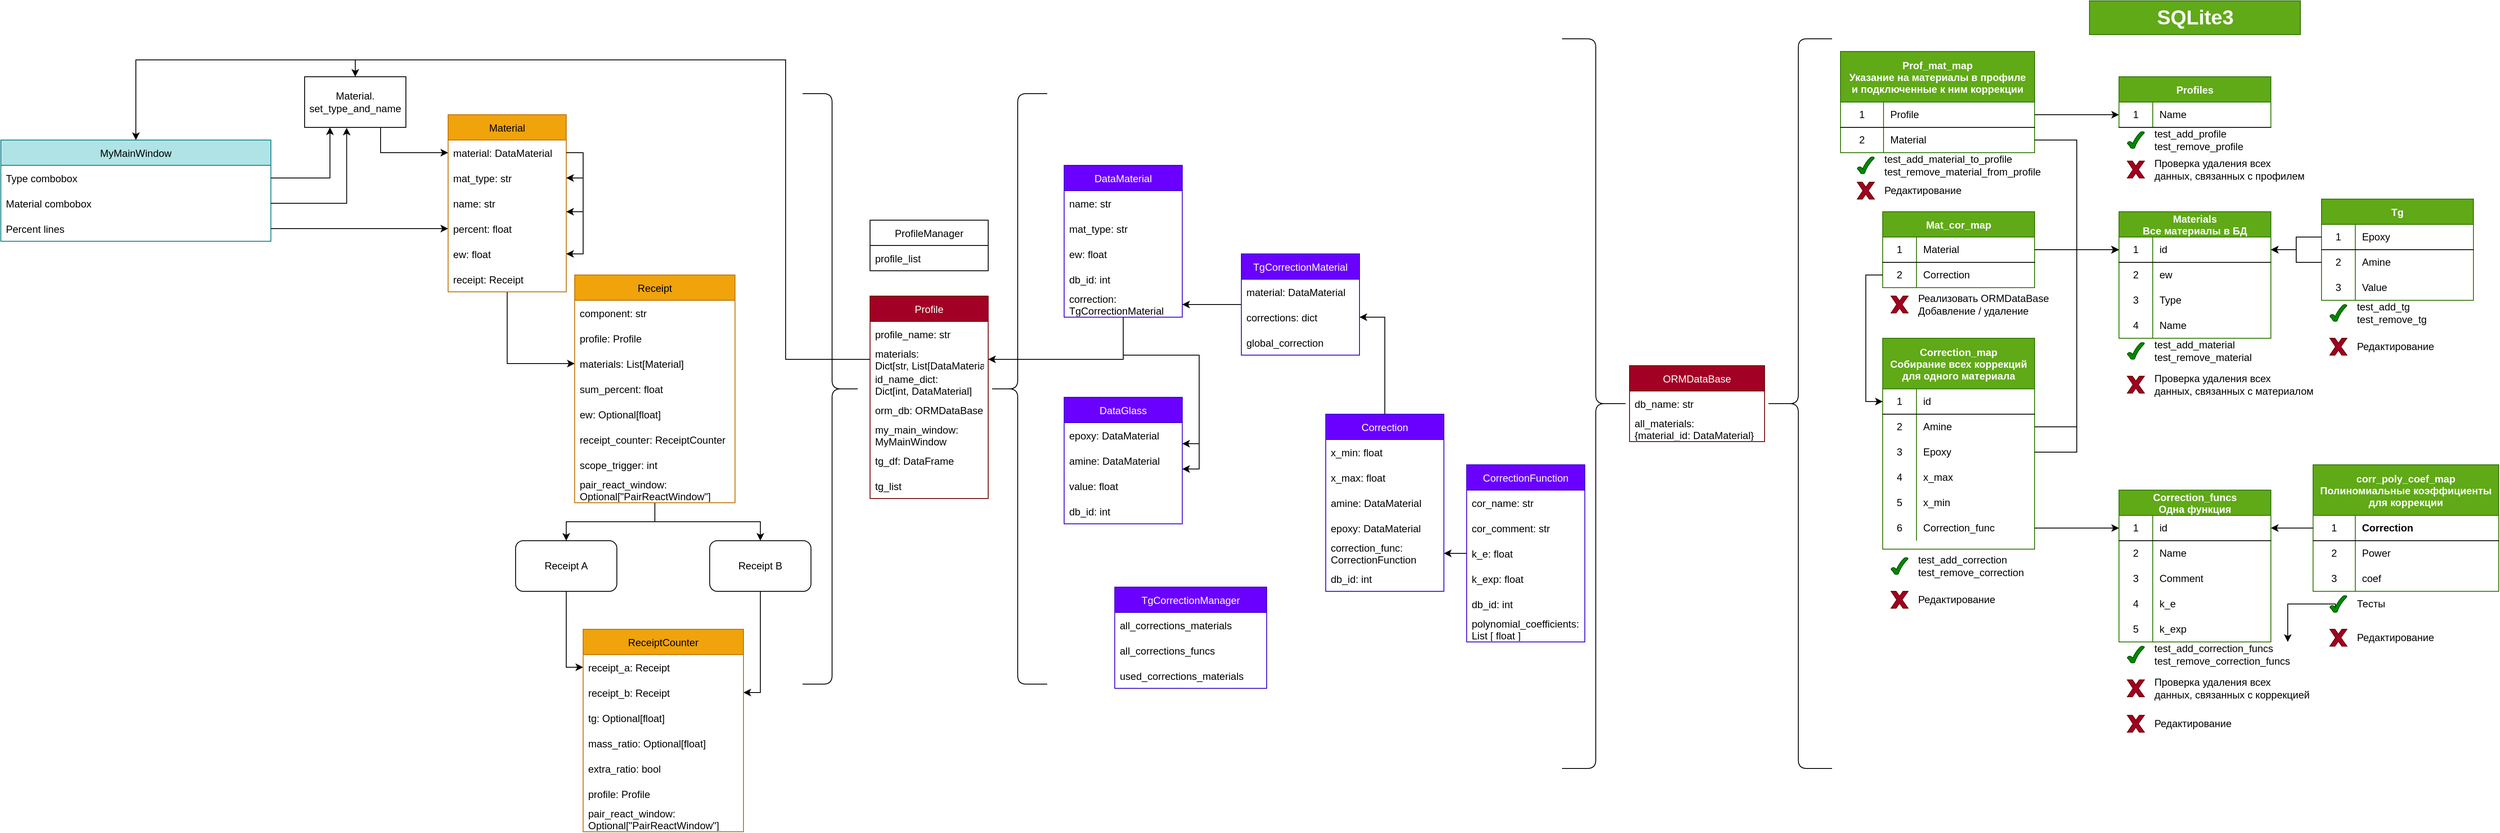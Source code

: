 <mxfile version="15.4.1" type="github">
  <diagram id="C5RBs43oDa-KdzZeNtuy" name="Page-1">
    <mxGraphModel dx="3542" dy="899" grid="1" gridSize="10" guides="1" tooltips="1" connect="1" arrows="1" fold="1" page="1" pageScale="1" pageWidth="827" pageHeight="1169" math="0" shadow="0">
      <root>
        <mxCell id="WIyWlLk6GJQsqaUBKTNV-0" />
        <mxCell id="WIyWlLk6GJQsqaUBKTNV-1" parent="WIyWlLk6GJQsqaUBKTNV-0" />
        <mxCell id="D6r4INAEZ-xYz5GNRwte-25" value="Profiles" style="shape=table;startSize=30;container=1;collapsible=0;childLayout=tableLayout;fixedRows=1;rowLines=0;fontStyle=1;align=center;pointerEvents=1;fillColor=#60a917;strokeColor=#2D7600;fontColor=#ffffff;" parent="WIyWlLk6GJQsqaUBKTNV-1" vertex="1">
          <mxGeometry x="360" y="90" width="180" height="60" as="geometry" />
        </mxCell>
        <mxCell id="D6r4INAEZ-xYz5GNRwte-26" value="" style="shape=partialRectangle;html=1;whiteSpace=wrap;collapsible=0;dropTarget=0;pointerEvents=1;fillColor=none;top=0;left=0;bottom=1;right=0;points=[[0,0.5],[1,0.5]];portConstraint=eastwest;" parent="D6r4INAEZ-xYz5GNRwte-25" vertex="1">
          <mxGeometry y="30" width="180" height="30" as="geometry" />
        </mxCell>
        <mxCell id="D6r4INAEZ-xYz5GNRwte-27" value="1" style="shape=partialRectangle;html=1;whiteSpace=wrap;connectable=0;fillColor=none;top=0;left=0;bottom=0;right=0;overflow=hidden;pointerEvents=1;" parent="D6r4INAEZ-xYz5GNRwte-26" vertex="1">
          <mxGeometry width="40" height="30" as="geometry">
            <mxRectangle width="40" height="30" as="alternateBounds" />
          </mxGeometry>
        </mxCell>
        <mxCell id="D6r4INAEZ-xYz5GNRwte-28" value="Name" style="shape=partialRectangle;html=1;whiteSpace=wrap;connectable=0;fillColor=none;top=0;left=0;bottom=0;right=0;align=left;spacingLeft=6;overflow=hidden;pointerEvents=1;" parent="D6r4INAEZ-xYz5GNRwte-26" vertex="1">
          <mxGeometry x="40" width="140" height="30" as="geometry">
            <mxRectangle width="140" height="30" as="alternateBounds" />
          </mxGeometry>
        </mxCell>
        <mxCell id="D6r4INAEZ-xYz5GNRwte-35" value="Materials&#xa;Все материалы в БД" style="shape=table;startSize=30;container=1;collapsible=0;childLayout=tableLayout;fixedRows=1;rowLines=0;fontStyle=1;align=center;pointerEvents=1;fillColor=#60a917;strokeColor=#2D7600;fontColor=#ffffff;" parent="WIyWlLk6GJQsqaUBKTNV-1" vertex="1">
          <mxGeometry x="360" y="250" width="180" height="150" as="geometry" />
        </mxCell>
        <mxCell id="D6r4INAEZ-xYz5GNRwte-36" value="" style="shape=partialRectangle;html=1;whiteSpace=wrap;collapsible=0;dropTarget=0;pointerEvents=1;fillColor=none;top=0;left=0;bottom=1;right=0;points=[[0,0.5],[1,0.5]];portConstraint=eastwest;" parent="D6r4INAEZ-xYz5GNRwte-35" vertex="1">
          <mxGeometry y="30" width="180" height="30" as="geometry" />
        </mxCell>
        <mxCell id="D6r4INAEZ-xYz5GNRwte-37" value="1" style="shape=partialRectangle;html=1;whiteSpace=wrap;connectable=0;fillColor=none;top=0;left=0;bottom=0;right=0;overflow=hidden;pointerEvents=1;" parent="D6r4INAEZ-xYz5GNRwte-36" vertex="1">
          <mxGeometry width="40" height="30" as="geometry">
            <mxRectangle width="40" height="30" as="alternateBounds" />
          </mxGeometry>
        </mxCell>
        <mxCell id="D6r4INAEZ-xYz5GNRwte-38" value="id" style="shape=partialRectangle;html=1;whiteSpace=wrap;connectable=0;fillColor=none;top=0;left=0;bottom=0;right=0;align=left;spacingLeft=6;overflow=hidden;pointerEvents=1;" parent="D6r4INAEZ-xYz5GNRwte-36" vertex="1">
          <mxGeometry x="40" width="140" height="30" as="geometry">
            <mxRectangle width="140" height="30" as="alternateBounds" />
          </mxGeometry>
        </mxCell>
        <mxCell id="D6r4INAEZ-xYz5GNRwte-39" value="" style="shape=partialRectangle;html=1;whiteSpace=wrap;collapsible=0;dropTarget=0;pointerEvents=1;fillColor=none;top=0;left=0;bottom=0;right=0;points=[[0,0.5],[1,0.5]];portConstraint=eastwest;" parent="D6r4INAEZ-xYz5GNRwte-35" vertex="1">
          <mxGeometry y="60" width="180" height="30" as="geometry" />
        </mxCell>
        <mxCell id="D6r4INAEZ-xYz5GNRwte-40" value="2" style="shape=partialRectangle;html=1;whiteSpace=wrap;connectable=0;fillColor=none;top=0;left=0;bottom=0;right=0;overflow=hidden;pointerEvents=1;" parent="D6r4INAEZ-xYz5GNRwte-39" vertex="1">
          <mxGeometry width="40" height="30" as="geometry">
            <mxRectangle width="40" height="30" as="alternateBounds" />
          </mxGeometry>
        </mxCell>
        <mxCell id="D6r4INAEZ-xYz5GNRwte-41" value="ew" style="shape=partialRectangle;html=1;whiteSpace=wrap;connectable=0;fillColor=none;top=0;left=0;bottom=0;right=0;align=left;spacingLeft=6;overflow=hidden;pointerEvents=1;" parent="D6r4INAEZ-xYz5GNRwte-39" vertex="1">
          <mxGeometry x="40" width="140" height="30" as="geometry">
            <mxRectangle width="140" height="30" as="alternateBounds" />
          </mxGeometry>
        </mxCell>
        <mxCell id="D6r4INAEZ-xYz5GNRwte-42" value="" style="shape=partialRectangle;html=1;whiteSpace=wrap;collapsible=0;dropTarget=0;pointerEvents=1;fillColor=none;top=0;left=0;bottom=0;right=0;points=[[0,0.5],[1,0.5]];portConstraint=eastwest;" parent="D6r4INAEZ-xYz5GNRwte-35" vertex="1">
          <mxGeometry y="90" width="180" height="30" as="geometry" />
        </mxCell>
        <mxCell id="D6r4INAEZ-xYz5GNRwte-43" value="3" style="shape=partialRectangle;html=1;whiteSpace=wrap;connectable=0;fillColor=none;top=0;left=0;bottom=0;right=0;overflow=hidden;pointerEvents=1;" parent="D6r4INAEZ-xYz5GNRwte-42" vertex="1">
          <mxGeometry width="40" height="30" as="geometry">
            <mxRectangle width="40" height="30" as="alternateBounds" />
          </mxGeometry>
        </mxCell>
        <mxCell id="D6r4INAEZ-xYz5GNRwte-44" value="Type" style="shape=partialRectangle;html=1;whiteSpace=wrap;connectable=0;fillColor=none;top=0;left=0;bottom=0;right=0;align=left;spacingLeft=6;overflow=hidden;pointerEvents=1;" parent="D6r4INAEZ-xYz5GNRwte-42" vertex="1">
          <mxGeometry x="40" width="140" height="30" as="geometry">
            <mxRectangle width="140" height="30" as="alternateBounds" />
          </mxGeometry>
        </mxCell>
        <mxCell id="D6r4INAEZ-xYz5GNRwte-128" value="" style="shape=partialRectangle;html=1;whiteSpace=wrap;collapsible=0;dropTarget=0;pointerEvents=1;fillColor=none;top=0;left=0;bottom=0;right=0;points=[[0,0.5],[1,0.5]];portConstraint=eastwest;" parent="D6r4INAEZ-xYz5GNRwte-35" vertex="1">
          <mxGeometry y="120" width="180" height="30" as="geometry" />
        </mxCell>
        <mxCell id="D6r4INAEZ-xYz5GNRwte-129" value="4" style="shape=partialRectangle;html=1;whiteSpace=wrap;connectable=0;fillColor=none;top=0;left=0;bottom=0;right=0;overflow=hidden;pointerEvents=1;" parent="D6r4INAEZ-xYz5GNRwte-128" vertex="1">
          <mxGeometry width="40" height="30" as="geometry">
            <mxRectangle width="40" height="30" as="alternateBounds" />
          </mxGeometry>
        </mxCell>
        <mxCell id="D6r4INAEZ-xYz5GNRwte-130" value="Name" style="shape=partialRectangle;html=1;whiteSpace=wrap;connectable=0;fillColor=none;top=0;left=0;bottom=0;right=0;align=left;spacingLeft=6;overflow=hidden;pointerEvents=1;" parent="D6r4INAEZ-xYz5GNRwte-128" vertex="1">
          <mxGeometry x="40" width="140" height="30" as="geometry">
            <mxRectangle width="140" height="30" as="alternateBounds" />
          </mxGeometry>
        </mxCell>
        <mxCell id="D6r4INAEZ-xYz5GNRwte-45" value="Prof_mat_map&#xa;Указание на материалы в профиле &#xa;и подключенные к ним коррекции" style="shape=table;startSize=60;container=1;collapsible=0;childLayout=tableLayout;fixedRows=1;rowLines=0;fontStyle=1;align=center;pointerEvents=1;fillColor=#60a917;strokeColor=#2D7600;fontColor=#ffffff;" parent="WIyWlLk6GJQsqaUBKTNV-1" vertex="1">
          <mxGeometry x="30" y="60" width="230" height="120" as="geometry" />
        </mxCell>
        <mxCell id="D6r4INAEZ-xYz5GNRwte-46" value="" style="shape=partialRectangle;html=1;whiteSpace=wrap;collapsible=0;dropTarget=0;pointerEvents=1;fillColor=none;top=0;left=0;bottom=1;right=0;points=[[0,0.5],[1,0.5]];portConstraint=eastwest;" parent="D6r4INAEZ-xYz5GNRwte-45" vertex="1">
          <mxGeometry y="60" width="230" height="30" as="geometry" />
        </mxCell>
        <mxCell id="D6r4INAEZ-xYz5GNRwte-47" value="1" style="shape=partialRectangle;html=1;whiteSpace=wrap;connectable=0;fillColor=none;top=0;left=0;bottom=0;right=0;overflow=hidden;pointerEvents=1;" parent="D6r4INAEZ-xYz5GNRwte-46" vertex="1">
          <mxGeometry width="51" height="30" as="geometry">
            <mxRectangle width="51" height="30" as="alternateBounds" />
          </mxGeometry>
        </mxCell>
        <mxCell id="D6r4INAEZ-xYz5GNRwte-48" value="Profile" style="shape=partialRectangle;html=1;whiteSpace=wrap;connectable=0;fillColor=none;top=0;left=0;bottom=0;right=0;align=left;spacingLeft=6;overflow=hidden;pointerEvents=1;" parent="D6r4INAEZ-xYz5GNRwte-46" vertex="1">
          <mxGeometry x="51" width="179" height="30" as="geometry">
            <mxRectangle width="179" height="30" as="alternateBounds" />
          </mxGeometry>
        </mxCell>
        <mxCell id="D6r4INAEZ-xYz5GNRwte-49" value="" style="shape=partialRectangle;html=1;whiteSpace=wrap;collapsible=0;dropTarget=0;pointerEvents=1;fillColor=none;top=0;left=0;bottom=0;right=0;points=[[0,0.5],[1,0.5]];portConstraint=eastwest;" parent="D6r4INAEZ-xYz5GNRwte-45" vertex="1">
          <mxGeometry y="90" width="230" height="30" as="geometry" />
        </mxCell>
        <mxCell id="D6r4INAEZ-xYz5GNRwte-50" value="2" style="shape=partialRectangle;html=1;whiteSpace=wrap;connectable=0;fillColor=none;top=0;left=0;bottom=0;right=0;overflow=hidden;pointerEvents=1;" parent="D6r4INAEZ-xYz5GNRwte-49" vertex="1">
          <mxGeometry width="51" height="30" as="geometry">
            <mxRectangle width="51" height="30" as="alternateBounds" />
          </mxGeometry>
        </mxCell>
        <mxCell id="D6r4INAEZ-xYz5GNRwte-51" value="Material" style="shape=partialRectangle;html=1;whiteSpace=wrap;connectable=0;fillColor=none;top=0;left=0;bottom=0;right=0;align=left;spacingLeft=6;overflow=hidden;pointerEvents=1;" parent="D6r4INAEZ-xYz5GNRwte-49" vertex="1">
          <mxGeometry x="51" width="179" height="30" as="geometry">
            <mxRectangle width="179" height="30" as="alternateBounds" />
          </mxGeometry>
        </mxCell>
        <mxCell id="D6r4INAEZ-xYz5GNRwte-57" value="Tg" style="shape=table;startSize=30;container=1;collapsible=0;childLayout=tableLayout;fixedRows=1;rowLines=0;fontStyle=1;align=center;pointerEvents=1;fillColor=#60a917;strokeColor=#2D7600;fontColor=#ffffff;" parent="WIyWlLk6GJQsqaUBKTNV-1" vertex="1">
          <mxGeometry x="600" y="235" width="180" height="120" as="geometry" />
        </mxCell>
        <mxCell id="D6r4INAEZ-xYz5GNRwte-58" value="" style="shape=partialRectangle;html=1;whiteSpace=wrap;collapsible=0;dropTarget=0;pointerEvents=1;fillColor=none;top=0;left=0;bottom=1;right=0;points=[[0,0.5],[1,0.5]];portConstraint=eastwest;" parent="D6r4INAEZ-xYz5GNRwte-57" vertex="1">
          <mxGeometry y="30" width="180" height="30" as="geometry" />
        </mxCell>
        <mxCell id="D6r4INAEZ-xYz5GNRwte-59" value="1" style="shape=partialRectangle;html=1;whiteSpace=wrap;connectable=0;fillColor=none;top=0;left=0;bottom=0;right=0;overflow=hidden;pointerEvents=1;" parent="D6r4INAEZ-xYz5GNRwte-58" vertex="1">
          <mxGeometry width="40" height="30" as="geometry">
            <mxRectangle width="40" height="30" as="alternateBounds" />
          </mxGeometry>
        </mxCell>
        <mxCell id="D6r4INAEZ-xYz5GNRwte-60" value="Epoxy" style="shape=partialRectangle;html=1;whiteSpace=wrap;connectable=0;fillColor=none;top=0;left=0;bottom=0;right=0;align=left;spacingLeft=6;overflow=hidden;pointerEvents=1;" parent="D6r4INAEZ-xYz5GNRwte-58" vertex="1">
          <mxGeometry x="40" width="140" height="30" as="geometry">
            <mxRectangle width="140" height="30" as="alternateBounds" />
          </mxGeometry>
        </mxCell>
        <mxCell id="D6r4INAEZ-xYz5GNRwte-61" value="" style="shape=partialRectangle;html=1;whiteSpace=wrap;collapsible=0;dropTarget=0;pointerEvents=1;fillColor=none;top=0;left=0;bottom=0;right=0;points=[[0,0.5],[1,0.5]];portConstraint=eastwest;" parent="D6r4INAEZ-xYz5GNRwte-57" vertex="1">
          <mxGeometry y="60" width="180" height="30" as="geometry" />
        </mxCell>
        <mxCell id="D6r4INAEZ-xYz5GNRwte-62" value="2" style="shape=partialRectangle;html=1;whiteSpace=wrap;connectable=0;fillColor=none;top=0;left=0;bottom=0;right=0;overflow=hidden;pointerEvents=1;" parent="D6r4INAEZ-xYz5GNRwte-61" vertex="1">
          <mxGeometry width="40" height="30" as="geometry">
            <mxRectangle width="40" height="30" as="alternateBounds" />
          </mxGeometry>
        </mxCell>
        <mxCell id="D6r4INAEZ-xYz5GNRwte-63" value="Amine" style="shape=partialRectangle;html=1;whiteSpace=wrap;connectable=0;fillColor=none;top=0;left=0;bottom=0;right=0;align=left;spacingLeft=6;overflow=hidden;pointerEvents=1;" parent="D6r4INAEZ-xYz5GNRwte-61" vertex="1">
          <mxGeometry x="40" width="140" height="30" as="geometry">
            <mxRectangle width="140" height="30" as="alternateBounds" />
          </mxGeometry>
        </mxCell>
        <mxCell id="D6r4INAEZ-xYz5GNRwte-64" value="" style="shape=partialRectangle;html=1;whiteSpace=wrap;collapsible=0;dropTarget=0;pointerEvents=1;fillColor=none;top=0;left=0;bottom=0;right=0;points=[[0,0.5],[1,0.5]];portConstraint=eastwest;" parent="D6r4INAEZ-xYz5GNRwte-57" vertex="1">
          <mxGeometry y="90" width="180" height="30" as="geometry" />
        </mxCell>
        <mxCell id="D6r4INAEZ-xYz5GNRwte-65" value="3" style="shape=partialRectangle;html=1;whiteSpace=wrap;connectable=0;fillColor=none;top=0;left=0;bottom=0;right=0;overflow=hidden;pointerEvents=1;" parent="D6r4INAEZ-xYz5GNRwte-64" vertex="1">
          <mxGeometry width="40" height="30" as="geometry">
            <mxRectangle width="40" height="30" as="alternateBounds" />
          </mxGeometry>
        </mxCell>
        <mxCell id="D6r4INAEZ-xYz5GNRwte-66" value="Value" style="shape=partialRectangle;html=1;whiteSpace=wrap;connectable=0;fillColor=none;top=0;left=0;bottom=0;right=0;align=left;spacingLeft=6;overflow=hidden;pointerEvents=1;" parent="D6r4INAEZ-xYz5GNRwte-64" vertex="1">
          <mxGeometry x="40" width="140" height="30" as="geometry">
            <mxRectangle width="140" height="30" as="alternateBounds" />
          </mxGeometry>
        </mxCell>
        <mxCell id="D6r4INAEZ-xYz5GNRwte-69" value="Correction_funcs&#xa;Одна функция" style="shape=table;startSize=30;container=1;collapsible=0;childLayout=tableLayout;fixedRows=1;rowLines=0;fontStyle=1;align=center;pointerEvents=1;fillColor=#60a917;strokeColor=#2D7600;fontColor=#ffffff;" parent="WIyWlLk6GJQsqaUBKTNV-1" vertex="1">
          <mxGeometry x="360" y="580" width="180" height="180" as="geometry" />
        </mxCell>
        <mxCell id="D6r4INAEZ-xYz5GNRwte-70" value="" style="shape=partialRectangle;html=1;whiteSpace=wrap;collapsible=0;dropTarget=0;pointerEvents=1;fillColor=none;top=0;left=0;bottom=1;right=0;points=[[0,0.5],[1,0.5]];portConstraint=eastwest;" parent="D6r4INAEZ-xYz5GNRwte-69" vertex="1">
          <mxGeometry y="30" width="180" height="30" as="geometry" />
        </mxCell>
        <mxCell id="D6r4INAEZ-xYz5GNRwte-71" value="1" style="shape=partialRectangle;html=1;whiteSpace=wrap;connectable=0;fillColor=none;top=0;left=0;bottom=0;right=0;overflow=hidden;pointerEvents=1;" parent="D6r4INAEZ-xYz5GNRwte-70" vertex="1">
          <mxGeometry width="40" height="30" as="geometry">
            <mxRectangle width="40" height="30" as="alternateBounds" />
          </mxGeometry>
        </mxCell>
        <mxCell id="D6r4INAEZ-xYz5GNRwte-72" value="id" style="shape=partialRectangle;html=1;whiteSpace=wrap;connectable=0;fillColor=none;top=0;left=0;bottom=0;right=0;align=left;spacingLeft=6;overflow=hidden;pointerEvents=1;" parent="D6r4INAEZ-xYz5GNRwte-70" vertex="1">
          <mxGeometry x="40" width="140" height="30" as="geometry">
            <mxRectangle width="140" height="30" as="alternateBounds" />
          </mxGeometry>
        </mxCell>
        <mxCell id="D6r4INAEZ-xYz5GNRwte-73" value="" style="shape=partialRectangle;html=1;whiteSpace=wrap;collapsible=0;dropTarget=0;pointerEvents=1;fillColor=none;top=0;left=0;bottom=0;right=0;points=[[0,0.5],[1,0.5]];portConstraint=eastwest;" parent="D6r4INAEZ-xYz5GNRwte-69" vertex="1">
          <mxGeometry y="60" width="180" height="30" as="geometry" />
        </mxCell>
        <mxCell id="D6r4INAEZ-xYz5GNRwte-74" value="2" style="shape=partialRectangle;html=1;whiteSpace=wrap;connectable=0;fillColor=none;top=0;left=0;bottom=0;right=0;overflow=hidden;pointerEvents=1;" parent="D6r4INAEZ-xYz5GNRwte-73" vertex="1">
          <mxGeometry width="40" height="30" as="geometry">
            <mxRectangle width="40" height="30" as="alternateBounds" />
          </mxGeometry>
        </mxCell>
        <mxCell id="D6r4INAEZ-xYz5GNRwte-75" value="Name" style="shape=partialRectangle;html=1;whiteSpace=wrap;connectable=0;fillColor=none;top=0;left=0;bottom=0;right=0;align=left;spacingLeft=6;overflow=hidden;pointerEvents=1;" parent="D6r4INAEZ-xYz5GNRwte-73" vertex="1">
          <mxGeometry x="40" width="140" height="30" as="geometry">
            <mxRectangle width="140" height="30" as="alternateBounds" />
          </mxGeometry>
        </mxCell>
        <mxCell id="D6r4INAEZ-xYz5GNRwte-76" value="" style="shape=partialRectangle;html=1;whiteSpace=wrap;collapsible=0;dropTarget=0;pointerEvents=1;fillColor=none;top=0;left=0;bottom=0;right=0;points=[[0,0.5],[1,0.5]];portConstraint=eastwest;" parent="D6r4INAEZ-xYz5GNRwte-69" vertex="1">
          <mxGeometry y="90" width="180" height="30" as="geometry" />
        </mxCell>
        <mxCell id="D6r4INAEZ-xYz5GNRwte-77" value="3" style="shape=partialRectangle;html=1;whiteSpace=wrap;connectable=0;fillColor=none;top=0;left=0;bottom=0;right=0;overflow=hidden;pointerEvents=1;" parent="D6r4INAEZ-xYz5GNRwte-76" vertex="1">
          <mxGeometry width="40" height="30" as="geometry">
            <mxRectangle width="40" height="30" as="alternateBounds" />
          </mxGeometry>
        </mxCell>
        <mxCell id="D6r4INAEZ-xYz5GNRwte-78" value="Comment" style="shape=partialRectangle;html=1;whiteSpace=wrap;connectable=0;fillColor=none;top=0;left=0;bottom=0;right=0;align=left;spacingLeft=6;overflow=hidden;pointerEvents=1;" parent="D6r4INAEZ-xYz5GNRwte-76" vertex="1">
          <mxGeometry x="40" width="140" height="30" as="geometry">
            <mxRectangle width="140" height="30" as="alternateBounds" />
          </mxGeometry>
        </mxCell>
        <mxCell id="D6r4INAEZ-xYz5GNRwte-79" value="" style="shape=partialRectangle;html=1;whiteSpace=wrap;collapsible=0;dropTarget=0;pointerEvents=1;fillColor=none;top=0;left=0;bottom=0;right=0;points=[[0,0.5],[1,0.5]];portConstraint=eastwest;" parent="D6r4INAEZ-xYz5GNRwte-69" vertex="1">
          <mxGeometry y="120" width="180" height="30" as="geometry" />
        </mxCell>
        <mxCell id="D6r4INAEZ-xYz5GNRwte-80" value="4" style="shape=partialRectangle;html=1;whiteSpace=wrap;connectable=0;fillColor=none;top=0;left=0;bottom=0;right=0;overflow=hidden;pointerEvents=1;" parent="D6r4INAEZ-xYz5GNRwte-79" vertex="1">
          <mxGeometry width="40" height="30" as="geometry">
            <mxRectangle width="40" height="30" as="alternateBounds" />
          </mxGeometry>
        </mxCell>
        <mxCell id="D6r4INAEZ-xYz5GNRwte-81" value="k_e" style="shape=partialRectangle;html=1;whiteSpace=wrap;connectable=0;fillColor=none;top=0;left=0;bottom=0;right=0;align=left;spacingLeft=6;overflow=hidden;pointerEvents=1;" parent="D6r4INAEZ-xYz5GNRwte-79" vertex="1">
          <mxGeometry x="40" width="140" height="30" as="geometry">
            <mxRectangle width="140" height="30" as="alternateBounds" />
          </mxGeometry>
        </mxCell>
        <mxCell id="D6r4INAEZ-xYz5GNRwte-82" value="" style="shape=partialRectangle;html=1;whiteSpace=wrap;collapsible=0;dropTarget=0;pointerEvents=1;fillColor=none;top=0;left=0;bottom=0;right=0;points=[[0,0.5],[1,0.5]];portConstraint=eastwest;" parent="D6r4INAEZ-xYz5GNRwte-69" vertex="1">
          <mxGeometry y="150" width="180" height="30" as="geometry" />
        </mxCell>
        <mxCell id="D6r4INAEZ-xYz5GNRwte-83" value="5" style="shape=partialRectangle;html=1;whiteSpace=wrap;connectable=0;fillColor=none;top=0;left=0;bottom=0;right=0;overflow=hidden;pointerEvents=1;" parent="D6r4INAEZ-xYz5GNRwte-82" vertex="1">
          <mxGeometry width="40" height="30" as="geometry">
            <mxRectangle width="40" height="30" as="alternateBounds" />
          </mxGeometry>
        </mxCell>
        <mxCell id="D6r4INAEZ-xYz5GNRwte-84" value="k_exp" style="shape=partialRectangle;html=1;whiteSpace=wrap;connectable=0;fillColor=none;top=0;left=0;bottom=0;right=0;align=left;spacingLeft=6;overflow=hidden;pointerEvents=1;" parent="D6r4INAEZ-xYz5GNRwte-82" vertex="1">
          <mxGeometry x="40" width="140" height="30" as="geometry">
            <mxRectangle width="140" height="30" as="alternateBounds" />
          </mxGeometry>
        </mxCell>
        <mxCell id="D6r4INAEZ-xYz5GNRwte-85" value="corr_poly_coef_map&#xa;Полиномиальные коэффициенты&#xa;для коррекции" style="shape=table;startSize=60;container=1;collapsible=0;childLayout=tableLayout;fixedRows=0;rowLines=0;fontStyle=1;align=center;pointerEvents=1;horizontal=1;columnLines=1;fillColor=#60a917;strokeColor=#2D7600;fontColor=#ffffff;" parent="WIyWlLk6GJQsqaUBKTNV-1" vertex="1">
          <mxGeometry x="590" y="550" width="220" height="150" as="geometry" />
        </mxCell>
        <mxCell id="D6r4INAEZ-xYz5GNRwte-86" value="" style="shape=partialRectangle;html=1;whiteSpace=wrap;collapsible=0;dropTarget=0;pointerEvents=1;fillColor=none;top=0;left=0;bottom=1;right=0;points=[[0,0.5],[1,0.5]];portConstraint=eastwest;" parent="D6r4INAEZ-xYz5GNRwte-85" vertex="1">
          <mxGeometry y="60" width="220" height="30" as="geometry" />
        </mxCell>
        <mxCell id="D6r4INAEZ-xYz5GNRwte-87" value="1" style="shape=partialRectangle;html=1;whiteSpace=wrap;connectable=0;fillColor=none;top=0;left=0;bottom=0;right=0;overflow=hidden;pointerEvents=1;" parent="D6r4INAEZ-xYz5GNRwte-86" vertex="1">
          <mxGeometry width="50" height="30" as="geometry">
            <mxRectangle width="50" height="30" as="alternateBounds" />
          </mxGeometry>
        </mxCell>
        <mxCell id="D6r4INAEZ-xYz5GNRwte-88" value="&lt;span style=&quot;font-weight: 700 ; text-align: center&quot;&gt;Correction&lt;br&gt;&lt;/span&gt;" style="shape=partialRectangle;html=1;whiteSpace=wrap;connectable=0;fillColor=none;top=0;left=0;bottom=0;right=0;align=left;spacingLeft=6;overflow=hidden;pointerEvents=1;" parent="D6r4INAEZ-xYz5GNRwte-86" vertex="1">
          <mxGeometry x="50" width="170" height="30" as="geometry">
            <mxRectangle width="170" height="30" as="alternateBounds" />
          </mxGeometry>
        </mxCell>
        <mxCell id="D6r4INAEZ-xYz5GNRwte-89" value="" style="shape=partialRectangle;html=1;whiteSpace=wrap;collapsible=0;dropTarget=0;pointerEvents=1;fillColor=none;top=0;left=0;bottom=0;right=0;points=[[0,0.5],[1,0.5]];portConstraint=eastwest;" parent="D6r4INAEZ-xYz5GNRwte-85" vertex="1">
          <mxGeometry y="90" width="220" height="30" as="geometry" />
        </mxCell>
        <mxCell id="D6r4INAEZ-xYz5GNRwte-90" value="2" style="shape=partialRectangle;html=1;whiteSpace=wrap;connectable=0;fillColor=none;top=0;left=0;bottom=0;right=0;overflow=hidden;pointerEvents=1;" parent="D6r4INAEZ-xYz5GNRwte-89" vertex="1">
          <mxGeometry width="50" height="30" as="geometry">
            <mxRectangle width="50" height="30" as="alternateBounds" />
          </mxGeometry>
        </mxCell>
        <mxCell id="D6r4INAEZ-xYz5GNRwte-91" value="Power" style="shape=partialRectangle;html=1;whiteSpace=wrap;connectable=0;fillColor=none;top=0;left=0;bottom=0;right=0;align=left;spacingLeft=6;overflow=hidden;pointerEvents=1;" parent="D6r4INAEZ-xYz5GNRwte-89" vertex="1">
          <mxGeometry x="50" width="170" height="30" as="geometry">
            <mxRectangle width="170" height="30" as="alternateBounds" />
          </mxGeometry>
        </mxCell>
        <mxCell id="D6r4INAEZ-xYz5GNRwte-92" value="" style="shape=partialRectangle;html=1;whiteSpace=wrap;collapsible=0;dropTarget=0;pointerEvents=1;fillColor=none;top=0;left=0;bottom=0;right=0;points=[[0,0.5],[1,0.5]];portConstraint=eastwest;" parent="D6r4INAEZ-xYz5GNRwte-85" vertex="1">
          <mxGeometry y="120" width="220" height="30" as="geometry" />
        </mxCell>
        <mxCell id="D6r4INAEZ-xYz5GNRwte-93" value="3" style="shape=partialRectangle;html=1;whiteSpace=wrap;connectable=0;fillColor=none;top=0;left=0;bottom=0;right=0;overflow=hidden;pointerEvents=1;" parent="D6r4INAEZ-xYz5GNRwte-92" vertex="1">
          <mxGeometry width="50" height="30" as="geometry">
            <mxRectangle width="50" height="30" as="alternateBounds" />
          </mxGeometry>
        </mxCell>
        <mxCell id="D6r4INAEZ-xYz5GNRwte-94" value="coef" style="shape=partialRectangle;html=1;whiteSpace=wrap;connectable=0;fillColor=none;top=0;left=0;bottom=0;right=0;align=left;spacingLeft=6;overflow=hidden;pointerEvents=1;" parent="D6r4INAEZ-xYz5GNRwte-92" vertex="1">
          <mxGeometry x="50" width="170" height="30" as="geometry">
            <mxRectangle width="170" height="30" as="alternateBounds" />
          </mxGeometry>
        </mxCell>
        <mxCell id="D6r4INAEZ-xYz5GNRwte-96" value="Correction_map&#xa;Собирание всех коррекций&#xa;для одного материала" style="shape=table;startSize=60;container=1;collapsible=0;childLayout=tableLayout;fixedRows=1;rowLines=0;fontStyle=1;align=center;pointerEvents=1;fillColor=#60a917;strokeColor=#2D7600;fontColor=#ffffff;" parent="WIyWlLk6GJQsqaUBKTNV-1" vertex="1">
          <mxGeometry x="80" y="400" width="180" height="250" as="geometry" />
        </mxCell>
        <mxCell id="D6r4INAEZ-xYz5GNRwte-149" value="" style="shape=partialRectangle;html=1;whiteSpace=wrap;collapsible=0;dropTarget=0;pointerEvents=1;fillColor=none;top=0;left=0;bottom=1;right=0;points=[[0,0.5],[1,0.5]];portConstraint=eastwest;" parent="D6r4INAEZ-xYz5GNRwte-96" vertex="1">
          <mxGeometry y="60" width="180" height="30" as="geometry" />
        </mxCell>
        <mxCell id="D6r4INAEZ-xYz5GNRwte-150" value="1" style="shape=partialRectangle;html=1;whiteSpace=wrap;connectable=0;fillColor=none;top=0;left=0;bottom=0;right=0;overflow=hidden;pointerEvents=1;" parent="D6r4INAEZ-xYz5GNRwte-149" vertex="1">
          <mxGeometry width="40" height="30" as="geometry">
            <mxRectangle width="40" height="30" as="alternateBounds" />
          </mxGeometry>
        </mxCell>
        <mxCell id="D6r4INAEZ-xYz5GNRwte-151" value="id" style="shape=partialRectangle;html=1;whiteSpace=wrap;connectable=0;fillColor=none;top=0;left=0;bottom=0;right=0;align=left;spacingLeft=6;overflow=hidden;pointerEvents=1;" parent="D6r4INAEZ-xYz5GNRwte-149" vertex="1">
          <mxGeometry x="40" width="140" height="30" as="geometry">
            <mxRectangle width="140" height="30" as="alternateBounds" />
          </mxGeometry>
        </mxCell>
        <mxCell id="D6r4INAEZ-xYz5GNRwte-100" value="" style="shape=partialRectangle;html=1;whiteSpace=wrap;collapsible=0;dropTarget=0;pointerEvents=1;fillColor=none;top=0;left=0;bottom=0;right=0;points=[[0,0.5],[1,0.5]];portConstraint=eastwest;" parent="D6r4INAEZ-xYz5GNRwte-96" vertex="1">
          <mxGeometry y="90" width="180" height="30" as="geometry" />
        </mxCell>
        <mxCell id="D6r4INAEZ-xYz5GNRwte-101" value="2" style="shape=partialRectangle;html=1;whiteSpace=wrap;connectable=0;fillColor=none;top=0;left=0;bottom=0;right=0;overflow=hidden;pointerEvents=1;" parent="D6r4INAEZ-xYz5GNRwte-100" vertex="1">
          <mxGeometry width="40" height="30" as="geometry">
            <mxRectangle width="40" height="30" as="alternateBounds" />
          </mxGeometry>
        </mxCell>
        <mxCell id="D6r4INAEZ-xYz5GNRwte-102" value="Amine" style="shape=partialRectangle;html=1;whiteSpace=wrap;connectable=0;fillColor=none;top=0;left=0;bottom=0;right=0;align=left;spacingLeft=6;overflow=hidden;pointerEvents=1;" parent="D6r4INAEZ-xYz5GNRwte-100" vertex="1">
          <mxGeometry x="40" width="140" height="30" as="geometry">
            <mxRectangle width="140" height="30" as="alternateBounds" />
          </mxGeometry>
        </mxCell>
        <mxCell id="D6r4INAEZ-xYz5GNRwte-103" value="" style="shape=partialRectangle;html=1;whiteSpace=wrap;collapsible=0;dropTarget=0;pointerEvents=1;fillColor=none;top=0;left=0;bottom=0;right=0;points=[[0,0.5],[1,0.5]];portConstraint=eastwest;" parent="D6r4INAEZ-xYz5GNRwte-96" vertex="1">
          <mxGeometry y="120" width="180" height="30" as="geometry" />
        </mxCell>
        <mxCell id="D6r4INAEZ-xYz5GNRwte-104" value="3" style="shape=partialRectangle;html=1;whiteSpace=wrap;connectable=0;fillColor=none;top=0;left=0;bottom=0;right=0;overflow=hidden;pointerEvents=1;" parent="D6r4INAEZ-xYz5GNRwte-103" vertex="1">
          <mxGeometry width="40" height="30" as="geometry">
            <mxRectangle width="40" height="30" as="alternateBounds" />
          </mxGeometry>
        </mxCell>
        <mxCell id="D6r4INAEZ-xYz5GNRwte-105" value="Epoxy" style="shape=partialRectangle;html=1;whiteSpace=wrap;connectable=0;fillColor=none;top=0;left=0;bottom=0;right=0;align=left;spacingLeft=6;overflow=hidden;pointerEvents=1;" parent="D6r4INAEZ-xYz5GNRwte-103" vertex="1">
          <mxGeometry x="40" width="140" height="30" as="geometry">
            <mxRectangle width="140" height="30" as="alternateBounds" />
          </mxGeometry>
        </mxCell>
        <mxCell id="D6r4INAEZ-xYz5GNRwte-108" value="" style="shape=partialRectangle;html=1;whiteSpace=wrap;collapsible=0;dropTarget=0;pointerEvents=1;fillColor=none;top=0;left=0;bottom=0;right=0;points=[[0,0.5],[1,0.5]];portConstraint=eastwest;" parent="D6r4INAEZ-xYz5GNRwte-96" vertex="1">
          <mxGeometry y="150" width="180" height="30" as="geometry" />
        </mxCell>
        <mxCell id="D6r4INAEZ-xYz5GNRwte-109" value="4" style="shape=partialRectangle;html=1;whiteSpace=wrap;connectable=0;fillColor=none;top=0;left=0;bottom=0;right=0;overflow=hidden;pointerEvents=1;" parent="D6r4INAEZ-xYz5GNRwte-108" vertex="1">
          <mxGeometry width="40" height="30" as="geometry">
            <mxRectangle width="40" height="30" as="alternateBounds" />
          </mxGeometry>
        </mxCell>
        <mxCell id="D6r4INAEZ-xYz5GNRwte-110" value="x_max" style="shape=partialRectangle;html=1;whiteSpace=wrap;connectable=0;fillColor=none;top=0;left=0;bottom=0;right=0;align=left;spacingLeft=6;overflow=hidden;pointerEvents=1;" parent="D6r4INAEZ-xYz5GNRwte-108" vertex="1">
          <mxGeometry x="40" width="140" height="30" as="geometry">
            <mxRectangle width="140" height="30" as="alternateBounds" />
          </mxGeometry>
        </mxCell>
        <mxCell id="D6r4INAEZ-xYz5GNRwte-112" value="" style="shape=partialRectangle;html=1;whiteSpace=wrap;collapsible=0;dropTarget=0;pointerEvents=1;fillColor=none;top=0;left=0;bottom=0;right=0;points=[[0,0.5],[1,0.5]];portConstraint=eastwest;" parent="D6r4INAEZ-xYz5GNRwte-96" vertex="1">
          <mxGeometry y="180" width="180" height="30" as="geometry" />
        </mxCell>
        <mxCell id="D6r4INAEZ-xYz5GNRwte-113" value="5" style="shape=partialRectangle;html=1;whiteSpace=wrap;connectable=0;fillColor=none;top=0;left=0;bottom=0;right=0;overflow=hidden;pointerEvents=1;" parent="D6r4INAEZ-xYz5GNRwte-112" vertex="1">
          <mxGeometry width="40" height="30" as="geometry">
            <mxRectangle width="40" height="30" as="alternateBounds" />
          </mxGeometry>
        </mxCell>
        <mxCell id="D6r4INAEZ-xYz5GNRwte-114" value="x_min" style="shape=partialRectangle;html=1;whiteSpace=wrap;connectable=0;fillColor=none;top=0;left=0;bottom=0;right=0;align=left;spacingLeft=6;overflow=hidden;pointerEvents=1;" parent="D6r4INAEZ-xYz5GNRwte-112" vertex="1">
          <mxGeometry x="40" width="140" height="30" as="geometry">
            <mxRectangle width="140" height="30" as="alternateBounds" />
          </mxGeometry>
        </mxCell>
        <mxCell id="D6r4INAEZ-xYz5GNRwte-115" value="" style="shape=partialRectangle;html=1;whiteSpace=wrap;collapsible=0;dropTarget=0;pointerEvents=1;fillColor=none;top=0;left=0;bottom=0;right=0;points=[[0,0.5],[1,0.5]];portConstraint=eastwest;" parent="D6r4INAEZ-xYz5GNRwte-96" vertex="1">
          <mxGeometry y="210" width="180" height="30" as="geometry" />
        </mxCell>
        <mxCell id="D6r4INAEZ-xYz5GNRwte-116" value="6" style="shape=partialRectangle;html=1;whiteSpace=wrap;connectable=0;fillColor=none;top=0;left=0;bottom=0;right=0;overflow=hidden;pointerEvents=1;" parent="D6r4INAEZ-xYz5GNRwte-115" vertex="1">
          <mxGeometry width="40" height="30" as="geometry">
            <mxRectangle width="40" height="30" as="alternateBounds" />
          </mxGeometry>
        </mxCell>
        <mxCell id="D6r4INAEZ-xYz5GNRwte-117" value="Correction_func" style="shape=partialRectangle;html=1;whiteSpace=wrap;connectable=0;fillColor=none;top=0;left=0;bottom=0;right=0;align=left;spacingLeft=6;overflow=hidden;pointerEvents=1;" parent="D6r4INAEZ-xYz5GNRwte-115" vertex="1">
          <mxGeometry x="40" width="140" height="30" as="geometry">
            <mxRectangle width="140" height="30" as="alternateBounds" />
          </mxGeometry>
        </mxCell>
        <mxCell id="sixpChTMQBd-q2ZNCctw-0" value="Mat_cor_map" style="shape=table;startSize=30;container=1;collapsible=0;childLayout=tableLayout;fixedRows=1;rowLines=0;fontStyle=1;align=center;pointerEvents=1;fillColor=#60a917;strokeColor=#2D7600;fontColor=#ffffff;" parent="WIyWlLk6GJQsqaUBKTNV-1" vertex="1">
          <mxGeometry x="80" y="250" width="180" height="90" as="geometry" />
        </mxCell>
        <mxCell id="sixpChTMQBd-q2ZNCctw-1" value="" style="shape=partialRectangle;html=1;whiteSpace=wrap;collapsible=0;dropTarget=0;pointerEvents=1;fillColor=none;top=0;left=0;bottom=1;right=0;points=[[0,0.5],[1,0.5]];portConstraint=eastwest;" parent="sixpChTMQBd-q2ZNCctw-0" vertex="1">
          <mxGeometry y="30" width="180" height="30" as="geometry" />
        </mxCell>
        <mxCell id="sixpChTMQBd-q2ZNCctw-2" value="1" style="shape=partialRectangle;html=1;whiteSpace=wrap;connectable=0;fillColor=none;top=0;left=0;bottom=0;right=0;overflow=hidden;pointerEvents=1;" parent="sixpChTMQBd-q2ZNCctw-1" vertex="1">
          <mxGeometry width="40" height="30" as="geometry">
            <mxRectangle width="40" height="30" as="alternateBounds" />
          </mxGeometry>
        </mxCell>
        <mxCell id="sixpChTMQBd-q2ZNCctw-3" value="Material" style="shape=partialRectangle;html=1;whiteSpace=wrap;connectable=0;fillColor=none;top=0;left=0;bottom=0;right=0;align=left;spacingLeft=6;overflow=hidden;pointerEvents=1;" parent="sixpChTMQBd-q2ZNCctw-1" vertex="1">
          <mxGeometry x="40" width="140" height="30" as="geometry">
            <mxRectangle width="140" height="30" as="alternateBounds" />
          </mxGeometry>
        </mxCell>
        <mxCell id="sixpChTMQBd-q2ZNCctw-4" value="" style="shape=partialRectangle;html=1;whiteSpace=wrap;collapsible=0;dropTarget=0;pointerEvents=1;fillColor=none;top=0;left=0;bottom=0;right=0;points=[[0,0.5],[1,0.5]];portConstraint=eastwest;" parent="sixpChTMQBd-q2ZNCctw-0" vertex="1">
          <mxGeometry y="60" width="180" height="30" as="geometry" />
        </mxCell>
        <mxCell id="sixpChTMQBd-q2ZNCctw-5" value="2" style="shape=partialRectangle;html=1;whiteSpace=wrap;connectable=0;fillColor=none;top=0;left=0;bottom=0;right=0;overflow=hidden;pointerEvents=1;" parent="sixpChTMQBd-q2ZNCctw-4" vertex="1">
          <mxGeometry width="40" height="30" as="geometry">
            <mxRectangle width="40" height="30" as="alternateBounds" />
          </mxGeometry>
        </mxCell>
        <mxCell id="sixpChTMQBd-q2ZNCctw-6" value="Correction" style="shape=partialRectangle;html=1;whiteSpace=wrap;connectable=0;fillColor=none;top=0;left=0;bottom=0;right=0;align=left;spacingLeft=6;overflow=hidden;pointerEvents=1;" parent="sixpChTMQBd-q2ZNCctw-4" vertex="1">
          <mxGeometry x="40" width="140" height="30" as="geometry">
            <mxRectangle width="140" height="30" as="alternateBounds" />
          </mxGeometry>
        </mxCell>
        <mxCell id="sixpChTMQBd-q2ZNCctw-17" style="edgeStyle=orthogonalEdgeStyle;rounded=0;orthogonalLoop=1;jettySize=auto;html=1;entryX=0;entryY=0.5;entryDx=0;entryDy=0;" parent="WIyWlLk6GJQsqaUBKTNV-1" source="D6r4INAEZ-xYz5GNRwte-115" target="D6r4INAEZ-xYz5GNRwte-70" edge="1">
          <mxGeometry relative="1" as="geometry" />
        </mxCell>
        <mxCell id="sixpChTMQBd-q2ZNCctw-18" style="edgeStyle=orthogonalEdgeStyle;rounded=0;orthogonalLoop=1;jettySize=auto;html=1;entryX=0;entryY=0.5;entryDx=0;entryDy=0;" parent="WIyWlLk6GJQsqaUBKTNV-1" source="sixpChTMQBd-q2ZNCctw-4" target="D6r4INAEZ-xYz5GNRwte-149" edge="1">
          <mxGeometry relative="1" as="geometry" />
        </mxCell>
        <mxCell id="sixpChTMQBd-q2ZNCctw-19" style="edgeStyle=orthogonalEdgeStyle;rounded=0;orthogonalLoop=1;jettySize=auto;html=1;entryX=0;entryY=0.5;entryDx=0;entryDy=0;" parent="WIyWlLk6GJQsqaUBKTNV-1" source="sixpChTMQBd-q2ZNCctw-1" target="D6r4INAEZ-xYz5GNRwte-36" edge="1">
          <mxGeometry relative="1" as="geometry" />
        </mxCell>
        <mxCell id="sixpChTMQBd-q2ZNCctw-20" style="edgeStyle=orthogonalEdgeStyle;rounded=0;orthogonalLoop=1;jettySize=auto;html=1;exitX=1;exitY=0.5;exitDx=0;exitDy=0;entryX=0;entryY=0.5;entryDx=0;entryDy=0;" parent="WIyWlLk6GJQsqaUBKTNV-1" source="D6r4INAEZ-xYz5GNRwte-46" target="D6r4INAEZ-xYz5GNRwte-26" edge="1">
          <mxGeometry relative="1" as="geometry" />
        </mxCell>
        <mxCell id="sixpChTMQBd-q2ZNCctw-21" style="edgeStyle=orthogonalEdgeStyle;rounded=0;orthogonalLoop=1;jettySize=auto;html=1;" parent="WIyWlLk6GJQsqaUBKTNV-1" source="D6r4INAEZ-xYz5GNRwte-49" target="D6r4INAEZ-xYz5GNRwte-36" edge="1">
          <mxGeometry relative="1" as="geometry" />
        </mxCell>
        <mxCell id="sixpChTMQBd-q2ZNCctw-23" style="edgeStyle=orthogonalEdgeStyle;rounded=0;orthogonalLoop=1;jettySize=auto;html=1;" parent="WIyWlLk6GJQsqaUBKTNV-1" source="D6r4INAEZ-xYz5GNRwte-100" target="D6r4INAEZ-xYz5GNRwte-36" edge="1">
          <mxGeometry relative="1" as="geometry" />
        </mxCell>
        <mxCell id="sixpChTMQBd-q2ZNCctw-24" style="edgeStyle=orthogonalEdgeStyle;rounded=0;orthogonalLoop=1;jettySize=auto;html=1;" parent="WIyWlLk6GJQsqaUBKTNV-1" source="D6r4INAEZ-xYz5GNRwte-103" target="D6r4INAEZ-xYz5GNRwte-36" edge="1">
          <mxGeometry relative="1" as="geometry" />
        </mxCell>
        <mxCell id="sixpChTMQBd-q2ZNCctw-25" style="edgeStyle=orthogonalEdgeStyle;rounded=0;orthogonalLoop=1;jettySize=auto;html=1;" parent="WIyWlLk6GJQsqaUBKTNV-1" source="D6r4INAEZ-xYz5GNRwte-58" target="D6r4INAEZ-xYz5GNRwte-36" edge="1">
          <mxGeometry relative="1" as="geometry" />
        </mxCell>
        <mxCell id="sixpChTMQBd-q2ZNCctw-26" style="edgeStyle=orthogonalEdgeStyle;rounded=0;orthogonalLoop=1;jettySize=auto;html=1;" parent="WIyWlLk6GJQsqaUBKTNV-1" source="D6r4INAEZ-xYz5GNRwte-61" target="D6r4INAEZ-xYz5GNRwte-36" edge="1">
          <mxGeometry relative="1" as="geometry" />
        </mxCell>
        <mxCell id="sixpChTMQBd-q2ZNCctw-27" style="edgeStyle=orthogonalEdgeStyle;rounded=0;orthogonalLoop=1;jettySize=auto;html=1;" parent="WIyWlLk6GJQsqaUBKTNV-1" source="D6r4INAEZ-xYz5GNRwte-86" target="D6r4INAEZ-xYz5GNRwte-70" edge="1">
          <mxGeometry relative="1" as="geometry" />
        </mxCell>
        <mxCell id="qEjFDWAfDq_gTWfCKQY_-0" value="" style="verticalLabelPosition=bottom;verticalAlign=top;html=1;shape=mxgraph.basic.tick;fillColor=#008a00;strokeColor=#005700;fontColor=#ffffff;" parent="WIyWlLk6GJQsqaUBKTNV-1" vertex="1">
          <mxGeometry x="370" y="155" width="20" height="20" as="geometry" />
        </mxCell>
        <mxCell id="qEjFDWAfDq_gTWfCKQY_-2" value="test_add_profile&lt;br&gt;test_remove_profile" style="text;html=1;align=left;verticalAlign=middle;resizable=0;points=[];autosize=1;strokeColor=none;fillColor=none;" parent="WIyWlLk6GJQsqaUBKTNV-1" vertex="1">
          <mxGeometry x="400" y="150" width="120" height="30" as="geometry" />
        </mxCell>
        <mxCell id="qEjFDWAfDq_gTWfCKQY_-4" value="" style="verticalLabelPosition=bottom;verticalAlign=top;html=1;shape=mxgraph.basic.tick;fillColor=#008a00;strokeColor=#005700;fontColor=#ffffff;" parent="WIyWlLk6GJQsqaUBKTNV-1" vertex="1">
          <mxGeometry x="50" y="185" width="20" height="20" as="geometry" />
        </mxCell>
        <mxCell id="qEjFDWAfDq_gTWfCKQY_-5" value="test_add_material_to_profile&lt;br&gt;test_remove_material_from_profile" style="text;html=1;align=left;verticalAlign=middle;resizable=0;points=[];autosize=1;strokeColor=none;fillColor=none;" parent="WIyWlLk6GJQsqaUBKTNV-1" vertex="1">
          <mxGeometry x="80" y="180" width="200" height="30" as="geometry" />
        </mxCell>
        <mxCell id="qEjFDWAfDq_gTWfCKQY_-6" value="" style="verticalLabelPosition=bottom;verticalAlign=top;html=1;shape=mxgraph.basic.tick;fillColor=#008a00;strokeColor=#005700;fontColor=#ffffff;" parent="WIyWlLk6GJQsqaUBKTNV-1" vertex="1">
          <mxGeometry x="610" y="360" width="20" height="20" as="geometry" />
        </mxCell>
        <mxCell id="qEjFDWAfDq_gTWfCKQY_-7" value="test_add_tg&lt;br&gt;test_remove_tg" style="text;html=1;align=left;verticalAlign=middle;resizable=0;points=[];autosize=1;strokeColor=none;fillColor=none;" parent="WIyWlLk6GJQsqaUBKTNV-1" vertex="1">
          <mxGeometry x="640" y="355" width="100" height="30" as="geometry" />
        </mxCell>
        <mxCell id="qEjFDWAfDq_gTWfCKQY_-8" value="" style="verticalLabelPosition=bottom;verticalAlign=top;html=1;shape=mxgraph.basic.tick;fillColor=#008a00;strokeColor=#005700;fontColor=#ffffff;" parent="WIyWlLk6GJQsqaUBKTNV-1" vertex="1">
          <mxGeometry x="370" y="405" width="20" height="20" as="geometry" />
        </mxCell>
        <mxCell id="qEjFDWAfDq_gTWfCKQY_-9" value="test_add_material&lt;br&gt;test_remove_material" style="text;html=1;align=left;verticalAlign=middle;resizable=0;points=[];autosize=1;strokeColor=none;fillColor=none;" parent="WIyWlLk6GJQsqaUBKTNV-1" vertex="1">
          <mxGeometry x="400" y="400" width="130" height="30" as="geometry" />
        </mxCell>
        <mxCell id="qEjFDWAfDq_gTWfCKQY_-12" value="" style="verticalLabelPosition=bottom;verticalAlign=top;html=1;shape=mxgraph.basic.tick;fillColor=#008a00;strokeColor=#005700;fontColor=#ffffff;" parent="WIyWlLk6GJQsqaUBKTNV-1" vertex="1">
          <mxGeometry x="370" y="765" width="20" height="20" as="geometry" />
        </mxCell>
        <mxCell id="qEjFDWAfDq_gTWfCKQY_-13" value="test_add_correction_funcs&lt;br&gt;test_remove_correction_funcs" style="text;html=1;align=left;verticalAlign=middle;resizable=0;points=[];autosize=1;strokeColor=none;fillColor=none;" parent="WIyWlLk6GJQsqaUBKTNV-1" vertex="1">
          <mxGeometry x="400" y="760" width="180" height="30" as="geometry" />
        </mxCell>
        <mxCell id="qEjFDWAfDq_gTWfCKQY_-15" style="edgeStyle=orthogonalEdgeStyle;rounded=0;orthogonalLoop=1;jettySize=auto;html=1;exitX=0.32;exitY=0.992;exitDx=0;exitDy=0;exitPerimeter=0;" parent="WIyWlLk6GJQsqaUBKTNV-1" source="qEjFDWAfDq_gTWfCKQY_-14" target="qEjFDWAfDq_gTWfCKQY_-13" edge="1">
          <mxGeometry relative="1" as="geometry">
            <mxPoint x="620" y="810" as="targetPoint" />
            <Array as="points">
              <mxPoint x="616" y="715" />
              <mxPoint x="560" y="715" />
            </Array>
          </mxGeometry>
        </mxCell>
        <mxCell id="qEjFDWAfDq_gTWfCKQY_-14" value="" style="verticalLabelPosition=bottom;verticalAlign=top;html=1;shape=mxgraph.basic.tick;fillColor=#008a00;strokeColor=#005700;fontColor=#ffffff;" parent="WIyWlLk6GJQsqaUBKTNV-1" vertex="1">
          <mxGeometry x="610" y="705" width="20" height="20" as="geometry" />
        </mxCell>
        <mxCell id="qEjFDWAfDq_gTWfCKQY_-17" value="" style="verticalLabelPosition=bottom;verticalAlign=top;html=1;shape=mxgraph.basic.x;strokeColor=#6F0000;fillColor=#a20025;fontColor=#ffffff;" parent="WIyWlLk6GJQsqaUBKTNV-1" vertex="1">
          <mxGeometry x="90" y="350" width="20" height="20" as="geometry" />
        </mxCell>
        <mxCell id="qEjFDWAfDq_gTWfCKQY_-19" value="" style="verticalLabelPosition=bottom;verticalAlign=top;html=1;shape=mxgraph.basic.x;strokeColor=#6F0000;fillColor=#a20025;fontColor=#ffffff;" parent="WIyWlLk6GJQsqaUBKTNV-1" vertex="1">
          <mxGeometry x="370" y="190" width="20" height="20" as="geometry" />
        </mxCell>
        <mxCell id="qEjFDWAfDq_gTWfCKQY_-21" value="Проверка удаления всех &lt;br&gt;данных, связанных с профилем" style="text;html=1;align=left;verticalAlign=middle;resizable=0;points=[];autosize=1;strokeColor=none;fillColor=none;" parent="WIyWlLk6GJQsqaUBKTNV-1" vertex="1">
          <mxGeometry x="400" y="185" width="190" height="30" as="geometry" />
        </mxCell>
        <mxCell id="qEjFDWAfDq_gTWfCKQY_-22" value="" style="verticalLabelPosition=bottom;verticalAlign=top;html=1;shape=mxgraph.basic.x;strokeColor=#6F0000;fillColor=#a20025;fontColor=#ffffff;" parent="WIyWlLk6GJQsqaUBKTNV-1" vertex="1">
          <mxGeometry x="370" y="445" width="20" height="20" as="geometry" />
        </mxCell>
        <mxCell id="qEjFDWAfDq_gTWfCKQY_-23" value="Проверка удаления всех &lt;br&gt;данных, связанных с материалом" style="text;html=1;align=left;verticalAlign=middle;resizable=0;points=[];autosize=1;strokeColor=none;fillColor=none;" parent="WIyWlLk6GJQsqaUBKTNV-1" vertex="1">
          <mxGeometry x="400" y="440" width="200" height="30" as="geometry" />
        </mxCell>
        <mxCell id="qEjFDWAfDq_gTWfCKQY_-24" value="" style="verticalLabelPosition=bottom;verticalAlign=top;html=1;shape=mxgraph.basic.x;strokeColor=#6F0000;fillColor=#a20025;fontColor=#ffffff;" parent="WIyWlLk6GJQsqaUBKTNV-1" vertex="1">
          <mxGeometry x="370" y="805" width="20" height="20" as="geometry" />
        </mxCell>
        <mxCell id="qEjFDWAfDq_gTWfCKQY_-25" value="Проверка удаления всех &lt;br&gt;данных, связанных с коррекцией" style="text;html=1;align=left;verticalAlign=middle;resizable=0;points=[];autosize=1;strokeColor=none;fillColor=none;" parent="WIyWlLk6GJQsqaUBKTNV-1" vertex="1">
          <mxGeometry x="400" y="800" width="200" height="30" as="geometry" />
        </mxCell>
        <mxCell id="qEjFDWAfDq_gTWfCKQY_-26" value="&lt;div&gt;&lt;span&gt;Реализовать ORMDataBase&lt;/span&gt;&lt;/div&gt;&lt;div&gt;&lt;span&gt;Добавление / удаление&lt;/span&gt;&lt;/div&gt;" style="text;html=1;align=left;verticalAlign=middle;resizable=0;points=[];autosize=1;strokeColor=none;fillColor=none;" parent="WIyWlLk6GJQsqaUBKTNV-1" vertex="1">
          <mxGeometry x="120" y="345" width="170" height="30" as="geometry" />
        </mxCell>
        <mxCell id="qEjFDWAfDq_gTWfCKQY_-27" value="test_add_correction&lt;br&gt;test_remove_correction" style="text;html=1;align=left;verticalAlign=middle;resizable=0;points=[];autosize=1;strokeColor=none;fillColor=none;" parent="WIyWlLk6GJQsqaUBKTNV-1" vertex="1">
          <mxGeometry x="120" y="655" width="140" height="30" as="geometry" />
        </mxCell>
        <mxCell id="qEjFDWAfDq_gTWfCKQY_-28" value="" style="verticalLabelPosition=bottom;verticalAlign=top;html=1;shape=mxgraph.basic.x;strokeColor=#6F0000;fillColor=#a20025;fontColor=#ffffff;" parent="WIyWlLk6GJQsqaUBKTNV-1" vertex="1">
          <mxGeometry x="610" y="745" width="20" height="20" as="geometry" />
        </mxCell>
        <mxCell id="qEjFDWAfDq_gTWfCKQY_-29" value="Редактирование" style="text;html=1;align=left;verticalAlign=middle;resizable=0;points=[];autosize=1;strokeColor=none;fillColor=none;" parent="WIyWlLk6GJQsqaUBKTNV-1" vertex="1">
          <mxGeometry x="640" y="745" width="110" height="20" as="geometry" />
        </mxCell>
        <mxCell id="qEjFDWAfDq_gTWfCKQY_-30" value="" style="verticalLabelPosition=bottom;verticalAlign=top;html=1;shape=mxgraph.basic.x;strokeColor=#6F0000;fillColor=#a20025;fontColor=#ffffff;" parent="WIyWlLk6GJQsqaUBKTNV-1" vertex="1">
          <mxGeometry x="370" y="847" width="20" height="20" as="geometry" />
        </mxCell>
        <mxCell id="qEjFDWAfDq_gTWfCKQY_-31" value="Редактирование" style="text;html=1;align=left;verticalAlign=middle;resizable=0;points=[];autosize=1;strokeColor=none;fillColor=none;" parent="WIyWlLk6GJQsqaUBKTNV-1" vertex="1">
          <mxGeometry x="400" y="847" width="110" height="20" as="geometry" />
        </mxCell>
        <mxCell id="iLcxT0zXMVafLmUz_5Ed-0" value="" style="verticalLabelPosition=bottom;verticalAlign=top;html=1;shape=mxgraph.basic.tick;fillColor=#008a00;strokeColor=#005700;fontColor=#ffffff;" parent="WIyWlLk6GJQsqaUBKTNV-1" vertex="1">
          <mxGeometry x="90" y="660" width="20" height="20" as="geometry" />
        </mxCell>
        <mxCell id="iLcxT0zXMVafLmUz_5Ed-3" value="" style="verticalLabelPosition=bottom;verticalAlign=top;html=1;shape=mxgraph.basic.x;strokeColor=#6F0000;fillColor=#a20025;fontColor=#ffffff;" parent="WIyWlLk6GJQsqaUBKTNV-1" vertex="1">
          <mxGeometry x="90" y="700" width="20" height="20" as="geometry" />
        </mxCell>
        <mxCell id="iLcxT0zXMVafLmUz_5Ed-4" value="Редактирование" style="text;html=1;align=left;verticalAlign=middle;resizable=0;points=[];autosize=1;strokeColor=none;fillColor=none;" parent="WIyWlLk6GJQsqaUBKTNV-1" vertex="1">
          <mxGeometry x="120" y="700" width="110" height="20" as="geometry" />
        </mxCell>
        <mxCell id="iLcxT0zXMVafLmUz_5Ed-6" value="Тесты" style="text;html=1;align=left;verticalAlign=middle;resizable=0;points=[];autosize=1;strokeColor=none;fillColor=none;" parent="WIyWlLk6GJQsqaUBKTNV-1" vertex="1">
          <mxGeometry x="640" y="705" width="50" height="20" as="geometry" />
        </mxCell>
        <mxCell id="iLcxT0zXMVafLmUz_5Ed-7" value="" style="verticalLabelPosition=bottom;verticalAlign=top;html=1;shape=mxgraph.basic.x;strokeColor=#6F0000;fillColor=#a20025;fontColor=#ffffff;" parent="WIyWlLk6GJQsqaUBKTNV-1" vertex="1">
          <mxGeometry x="610" y="400" width="20" height="20" as="geometry" />
        </mxCell>
        <mxCell id="iLcxT0zXMVafLmUz_5Ed-8" value="Редактирование" style="text;html=1;align=left;verticalAlign=middle;resizable=0;points=[];autosize=1;strokeColor=none;fillColor=none;" parent="WIyWlLk6GJQsqaUBKTNV-1" vertex="1">
          <mxGeometry x="640" y="400" width="110" height="20" as="geometry" />
        </mxCell>
        <mxCell id="iLcxT0zXMVafLmUz_5Ed-9" value="" style="verticalLabelPosition=bottom;verticalAlign=top;html=1;shape=mxgraph.basic.x;strokeColor=#6F0000;fillColor=#a20025;fontColor=#ffffff;" parent="WIyWlLk6GJQsqaUBKTNV-1" vertex="1">
          <mxGeometry x="50" y="215" width="20" height="20" as="geometry" />
        </mxCell>
        <mxCell id="iLcxT0zXMVafLmUz_5Ed-10" value="Редактирование" style="text;html=1;align=left;verticalAlign=middle;resizable=0;points=[];autosize=1;strokeColor=none;fillColor=none;" parent="WIyWlLk6GJQsqaUBKTNV-1" vertex="1">
          <mxGeometry x="80" y="215" width="110" height="20" as="geometry" />
        </mxCell>
        <mxCell id="5DLzY2EZaiyxhYhStLNK-32" style="edgeStyle=orthogonalEdgeStyle;rounded=0;orthogonalLoop=1;jettySize=auto;html=1;" edge="1" parent="WIyWlLk6GJQsqaUBKTNV-1" source="7APbXKWvemaeixuujNsy-0" target="5DLzY2EZaiyxhYhStLNK-20">
          <mxGeometry relative="1" as="geometry" />
        </mxCell>
        <mxCell id="5DLzY2EZaiyxhYhStLNK-36" style="edgeStyle=orthogonalEdgeStyle;rounded=0;orthogonalLoop=1;jettySize=auto;html=1;" edge="1" parent="WIyWlLk6GJQsqaUBKTNV-1" source="7APbXKWvemaeixuujNsy-0" target="7APbXKWvemaeixuujNsy-13">
          <mxGeometry relative="1" as="geometry">
            <Array as="points">
              <mxPoint x="-820" y="420" />
              <mxPoint x="-730" y="420" />
              <mxPoint x="-730" y="525" />
            </Array>
          </mxGeometry>
        </mxCell>
        <mxCell id="5DLzY2EZaiyxhYhStLNK-37" style="edgeStyle=orthogonalEdgeStyle;rounded=0;orthogonalLoop=1;jettySize=auto;html=1;" edge="1" parent="WIyWlLk6GJQsqaUBKTNV-1" source="7APbXKWvemaeixuujNsy-0" target="7APbXKWvemaeixuujNsy-14">
          <mxGeometry relative="1" as="geometry">
            <Array as="points">
              <mxPoint x="-820" y="420" />
              <mxPoint x="-730" y="420" />
              <mxPoint x="-730" y="555" />
            </Array>
          </mxGeometry>
        </mxCell>
        <mxCell id="7APbXKWvemaeixuujNsy-0" value="DataMaterial" style="swimlane;fontStyle=0;childLayout=stackLayout;horizontal=1;startSize=30;horizontalStack=0;resizeParent=1;resizeParentMax=0;resizeLast=0;collapsible=1;marginBottom=0;fillColor=#6a00ff;strokeColor=#3700CC;fontColor=#ffffff;" parent="WIyWlLk6GJQsqaUBKTNV-1" vertex="1">
          <mxGeometry x="-890" y="195" width="140" height="180" as="geometry">
            <mxRectangle x="40" y="840" width="100" height="30" as="alternateBounds" />
          </mxGeometry>
        </mxCell>
        <mxCell id="7APbXKWvemaeixuujNsy-1" value="name: str" style="text;strokeColor=none;fillColor=none;align=left;verticalAlign=middle;spacingLeft=4;spacingRight=4;overflow=hidden;points=[[0,0.5],[1,0.5]];portConstraint=eastwest;rotatable=0;" parent="7APbXKWvemaeixuujNsy-0" vertex="1">
          <mxGeometry y="30" width="140" height="30" as="geometry" />
        </mxCell>
        <mxCell id="7APbXKWvemaeixuujNsy-2" value="mat_type: str" style="text;strokeColor=none;fillColor=none;align=left;verticalAlign=middle;spacingLeft=4;spacingRight=4;overflow=hidden;points=[[0,0.5],[1,0.5]];portConstraint=eastwest;rotatable=0;" parent="7APbXKWvemaeixuujNsy-0" vertex="1">
          <mxGeometry y="60" width="140" height="30" as="geometry" />
        </mxCell>
        <mxCell id="7APbXKWvemaeixuujNsy-3" value="ew: float" style="text;strokeColor=none;fillColor=none;align=left;verticalAlign=middle;spacingLeft=4;spacingRight=4;overflow=hidden;points=[[0,0.5],[1,0.5]];portConstraint=eastwest;rotatable=0;" parent="7APbXKWvemaeixuujNsy-0" vertex="1">
          <mxGeometry y="90" width="140" height="30" as="geometry" />
        </mxCell>
        <mxCell id="7APbXKWvemaeixuujNsy-9" value="db_id: int" style="text;strokeColor=none;fillColor=none;align=left;verticalAlign=middle;spacingLeft=4;spacingRight=4;overflow=hidden;points=[[0,0.5],[1,0.5]];portConstraint=eastwest;rotatable=0;" parent="7APbXKWvemaeixuujNsy-0" vertex="1">
          <mxGeometry y="120" width="140" height="30" as="geometry" />
        </mxCell>
        <mxCell id="7APbXKWvemaeixuujNsy-10" value="correction: &#xa;TgCorrectionMaterial" style="text;strokeColor=none;fillColor=none;align=left;verticalAlign=middle;spacingLeft=4;spacingRight=4;overflow=hidden;points=[[0,0.5],[1,0.5]];portConstraint=eastwest;rotatable=0;" parent="7APbXKWvemaeixuujNsy-0" vertex="1">
          <mxGeometry y="150" width="140" height="30" as="geometry" />
        </mxCell>
        <mxCell id="7APbXKWvemaeixuujNsy-12" value="DataGlass" style="swimlane;fontStyle=0;childLayout=stackLayout;horizontal=1;startSize=30;horizontalStack=0;resizeParent=1;resizeParentMax=0;resizeLast=0;collapsible=1;marginBottom=0;fillColor=#6a00ff;strokeColor=#3700CC;fontColor=#ffffff;" parent="WIyWlLk6GJQsqaUBKTNV-1" vertex="1">
          <mxGeometry x="-890" y="470" width="140" height="150" as="geometry" />
        </mxCell>
        <mxCell id="7APbXKWvemaeixuujNsy-13" value="epoxy: DataMaterial" style="text;strokeColor=none;fillColor=none;align=left;verticalAlign=middle;spacingLeft=4;spacingRight=4;overflow=hidden;points=[[0,0.5],[1,0.5]];portConstraint=eastwest;rotatable=0;" parent="7APbXKWvemaeixuujNsy-12" vertex="1">
          <mxGeometry y="30" width="140" height="30" as="geometry" />
        </mxCell>
        <mxCell id="7APbXKWvemaeixuujNsy-14" value="amine: DataMaterial" style="text;strokeColor=none;fillColor=none;align=left;verticalAlign=middle;spacingLeft=4;spacingRight=4;overflow=hidden;points=[[0,0.5],[1,0.5]];portConstraint=eastwest;rotatable=0;" parent="7APbXKWvemaeixuujNsy-12" vertex="1">
          <mxGeometry y="60" width="140" height="30" as="geometry" />
        </mxCell>
        <mxCell id="7APbXKWvemaeixuujNsy-15" value="value: float" style="text;strokeColor=none;fillColor=none;align=left;verticalAlign=middle;spacingLeft=4;spacingRight=4;overflow=hidden;points=[[0,0.5],[1,0.5]];portConstraint=eastwest;rotatable=0;" parent="7APbXKWvemaeixuujNsy-12" vertex="1">
          <mxGeometry y="90" width="140" height="30" as="geometry" />
        </mxCell>
        <mxCell id="7APbXKWvemaeixuujNsy-16" value="db_id: int" style="text;strokeColor=none;fillColor=none;align=left;verticalAlign=middle;spacingLeft=4;spacingRight=4;overflow=hidden;points=[[0,0.5],[1,0.5]];portConstraint=eastwest;rotatable=0;" parent="7APbXKWvemaeixuujNsy-12" vertex="1">
          <mxGeometry y="120" width="140" height="30" as="geometry" />
        </mxCell>
        <mxCell id="5DLzY2EZaiyxhYhStLNK-33" style="edgeStyle=orthogonalEdgeStyle;rounded=0;orthogonalLoop=1;jettySize=auto;html=1;" edge="1" parent="WIyWlLk6GJQsqaUBKTNV-1" source="7APbXKWvemaeixuujNsy-17" target="7APbXKWvemaeixuujNsy-27">
          <mxGeometry relative="1" as="geometry" />
        </mxCell>
        <mxCell id="7APbXKWvemaeixuujNsy-17" value="CorrectionFunction" style="swimlane;fontStyle=0;childLayout=stackLayout;horizontal=1;startSize=30;horizontalStack=0;resizeParent=1;resizeParentMax=0;resizeLast=0;collapsible=1;marginBottom=0;fillColor=#6a00ff;strokeColor=#3700CC;fontColor=#ffffff;" parent="WIyWlLk6GJQsqaUBKTNV-1" vertex="1">
          <mxGeometry x="-413" y="550" width="140" height="210" as="geometry">
            <mxRectangle x="40" y="840" width="100" height="30" as="alternateBounds" />
          </mxGeometry>
        </mxCell>
        <mxCell id="7APbXKWvemaeixuujNsy-18" value="cor_name: str" style="text;strokeColor=none;fillColor=none;align=left;verticalAlign=middle;spacingLeft=4;spacingRight=4;overflow=hidden;points=[[0,0.5],[1,0.5]];portConstraint=eastwest;rotatable=0;" parent="7APbXKWvemaeixuujNsy-17" vertex="1">
          <mxGeometry y="30" width="140" height="30" as="geometry" />
        </mxCell>
        <mxCell id="7APbXKWvemaeixuujNsy-19" value="cor_comment: str" style="text;strokeColor=none;fillColor=none;align=left;verticalAlign=middle;spacingLeft=4;spacingRight=4;overflow=hidden;points=[[0,0.5],[1,0.5]];portConstraint=eastwest;rotatable=0;" parent="7APbXKWvemaeixuujNsy-17" vertex="1">
          <mxGeometry y="60" width="140" height="30" as="geometry" />
        </mxCell>
        <mxCell id="7APbXKWvemaeixuujNsy-20" value="k_e: float" style="text;strokeColor=none;fillColor=none;align=left;verticalAlign=middle;spacingLeft=4;spacingRight=4;overflow=hidden;points=[[0,0.5],[1,0.5]];portConstraint=eastwest;rotatable=0;" parent="7APbXKWvemaeixuujNsy-17" vertex="1">
          <mxGeometry y="90" width="140" height="30" as="geometry" />
        </mxCell>
        <mxCell id="7APbXKWvemaeixuujNsy-21" value="k_exp: float" style="text;strokeColor=none;fillColor=none;align=left;verticalAlign=middle;spacingLeft=4;spacingRight=4;overflow=hidden;points=[[0,0.5],[1,0.5]];portConstraint=eastwest;rotatable=0;" parent="7APbXKWvemaeixuujNsy-17" vertex="1">
          <mxGeometry y="120" width="140" height="30" as="geometry" />
        </mxCell>
        <mxCell id="7APbXKWvemaeixuujNsy-22" value="db_id: int " style="text;strokeColor=none;fillColor=none;align=left;verticalAlign=middle;spacingLeft=4;spacingRight=4;overflow=hidden;points=[[0,0.5],[1,0.5]];portConstraint=eastwest;rotatable=0;" parent="7APbXKWvemaeixuujNsy-17" vertex="1">
          <mxGeometry y="150" width="140" height="30" as="geometry" />
        </mxCell>
        <mxCell id="7APbXKWvemaeixuujNsy-23" value="polynomial_coefficients:&#xa;List [ float ]" style="text;strokeColor=none;fillColor=none;align=left;verticalAlign=middle;spacingLeft=4;spacingRight=4;overflow=hidden;points=[[0,0.5],[1,0.5]];portConstraint=eastwest;rotatable=0;" parent="7APbXKWvemaeixuujNsy-17" vertex="1">
          <mxGeometry y="180" width="140" height="30" as="geometry" />
        </mxCell>
        <mxCell id="5DLzY2EZaiyxhYhStLNK-35" style="edgeStyle=orthogonalEdgeStyle;rounded=0;orthogonalLoop=1;jettySize=auto;html=1;" edge="1" parent="WIyWlLk6GJQsqaUBKTNV-1" source="7APbXKWvemaeixuujNsy-24" target="7APbXKWvemaeixuujNsy-33">
          <mxGeometry relative="1" as="geometry" />
        </mxCell>
        <mxCell id="7APbXKWvemaeixuujNsy-24" value="Correction" style="swimlane;fontStyle=0;childLayout=stackLayout;horizontal=1;startSize=30;horizontalStack=0;resizeParent=1;resizeParentMax=0;resizeLast=0;collapsible=1;marginBottom=0;fillColor=#6a00ff;strokeColor=#3700CC;fontColor=#ffffff;" parent="WIyWlLk6GJQsqaUBKTNV-1" vertex="1">
          <mxGeometry x="-580" y="490" width="140" height="210" as="geometry">
            <mxRectangle x="40" y="840" width="100" height="30" as="alternateBounds" />
          </mxGeometry>
        </mxCell>
        <mxCell id="7APbXKWvemaeixuujNsy-25" value="x_min: float" style="text;strokeColor=none;fillColor=none;align=left;verticalAlign=middle;spacingLeft=4;spacingRight=4;overflow=hidden;points=[[0,0.5],[1,0.5]];portConstraint=eastwest;rotatable=0;" parent="7APbXKWvemaeixuujNsy-24" vertex="1">
          <mxGeometry y="30" width="140" height="30" as="geometry" />
        </mxCell>
        <mxCell id="7APbXKWvemaeixuujNsy-26" value="x_max: float" style="text;strokeColor=none;fillColor=none;align=left;verticalAlign=middle;spacingLeft=4;spacingRight=4;overflow=hidden;points=[[0,0.5],[1,0.5]];portConstraint=eastwest;rotatable=0;" parent="7APbXKWvemaeixuujNsy-24" vertex="1">
          <mxGeometry y="60" width="140" height="30" as="geometry" />
        </mxCell>
        <mxCell id="7APbXKWvemaeixuujNsy-28" value="amine: DataMaterial" style="text;strokeColor=none;fillColor=none;align=left;verticalAlign=middle;spacingLeft=4;spacingRight=4;overflow=hidden;points=[[0,0.5],[1,0.5]];portConstraint=eastwest;rotatable=0;" parent="7APbXKWvemaeixuujNsy-24" vertex="1">
          <mxGeometry y="90" width="140" height="30" as="geometry" />
        </mxCell>
        <mxCell id="7APbXKWvemaeixuujNsy-30" value="epoxy: DataMaterial" style="text;strokeColor=none;fillColor=none;align=left;verticalAlign=middle;spacingLeft=4;spacingRight=4;overflow=hidden;points=[[0,0.5],[1,0.5]];portConstraint=eastwest;rotatable=0;" parent="7APbXKWvemaeixuujNsy-24" vertex="1">
          <mxGeometry y="120" width="140" height="30" as="geometry" />
        </mxCell>
        <mxCell id="7APbXKWvemaeixuujNsy-27" value="correction_func: &#xa;CorrectionFunction" style="text;strokeColor=none;fillColor=none;align=left;verticalAlign=middle;spacingLeft=4;spacingRight=4;overflow=hidden;points=[[0,0.5],[1,0.5]];portConstraint=eastwest;rotatable=0;" parent="7APbXKWvemaeixuujNsy-24" vertex="1">
          <mxGeometry y="150" width="140" height="30" as="geometry" />
        </mxCell>
        <mxCell id="7APbXKWvemaeixuujNsy-29" value="db_id: int " style="text;strokeColor=none;fillColor=none;align=left;verticalAlign=middle;spacingLeft=4;spacingRight=4;overflow=hidden;points=[[0,0.5],[1,0.5]];portConstraint=eastwest;rotatable=0;" parent="7APbXKWvemaeixuujNsy-24" vertex="1">
          <mxGeometry y="180" width="140" height="30" as="geometry" />
        </mxCell>
        <mxCell id="5DLzY2EZaiyxhYhStLNK-34" style="edgeStyle=orthogonalEdgeStyle;rounded=0;orthogonalLoop=1;jettySize=auto;html=1;entryX=1;entryY=0.5;entryDx=0;entryDy=0;" edge="1" parent="WIyWlLk6GJQsqaUBKTNV-1" source="7APbXKWvemaeixuujNsy-31" target="7APbXKWvemaeixuujNsy-10">
          <mxGeometry relative="1" as="geometry" />
        </mxCell>
        <mxCell id="7APbXKWvemaeixuujNsy-31" value="TgCorrectionMaterial" style="swimlane;fontStyle=0;childLayout=stackLayout;horizontal=1;startSize=30;horizontalStack=0;resizeParent=1;resizeParentMax=0;resizeLast=0;collapsible=1;marginBottom=0;fillColor=#6a00ff;strokeColor=#3700CC;fontColor=#ffffff;" parent="WIyWlLk6GJQsqaUBKTNV-1" vertex="1">
          <mxGeometry x="-680" y="300" width="140" height="120" as="geometry">
            <mxRectangle x="40" y="840" width="100" height="30" as="alternateBounds" />
          </mxGeometry>
        </mxCell>
        <mxCell id="7APbXKWvemaeixuujNsy-32" value="material: DataMaterial" style="text;strokeColor=none;fillColor=none;align=left;verticalAlign=middle;spacingLeft=4;spacingRight=4;overflow=hidden;points=[[0,0.5],[1,0.5]];portConstraint=eastwest;rotatable=0;" parent="7APbXKWvemaeixuujNsy-31" vertex="1">
          <mxGeometry y="30" width="140" height="30" as="geometry" />
        </mxCell>
        <mxCell id="7APbXKWvemaeixuujNsy-33" value="corrections: dict" style="text;strokeColor=none;fillColor=none;align=left;verticalAlign=middle;spacingLeft=4;spacingRight=4;overflow=hidden;points=[[0,0.5],[1,0.5]];portConstraint=eastwest;rotatable=0;" parent="7APbXKWvemaeixuujNsy-31" vertex="1">
          <mxGeometry y="60" width="140" height="30" as="geometry" />
        </mxCell>
        <mxCell id="7APbXKWvemaeixuujNsy-34" value="global_correction" style="text;strokeColor=none;fillColor=none;align=left;verticalAlign=middle;spacingLeft=4;spacingRight=4;overflow=hidden;points=[[0,0.5],[1,0.5]];portConstraint=eastwest;rotatable=0;" parent="7APbXKWvemaeixuujNsy-31" vertex="1">
          <mxGeometry y="90" width="140" height="30" as="geometry" />
        </mxCell>
        <mxCell id="7APbXKWvemaeixuujNsy-38" value="TgCorrectionManager" style="swimlane;fontStyle=0;childLayout=stackLayout;horizontal=1;startSize=30;horizontalStack=0;resizeParent=1;resizeParentMax=0;resizeLast=0;collapsible=1;marginBottom=0;fillColor=#6a00ff;strokeColor=#3700CC;fontColor=#ffffff;" parent="WIyWlLk6GJQsqaUBKTNV-1" vertex="1">
          <mxGeometry x="-830" y="695" width="180" height="120" as="geometry">
            <mxRectangle x="40" y="840" width="100" height="30" as="alternateBounds" />
          </mxGeometry>
        </mxCell>
        <mxCell id="7APbXKWvemaeixuujNsy-39" value="all_corrections_materials" style="text;strokeColor=none;fillColor=none;align=left;verticalAlign=middle;spacingLeft=4;spacingRight=4;overflow=hidden;points=[[0,0.5],[1,0.5]];portConstraint=eastwest;rotatable=0;" parent="7APbXKWvemaeixuujNsy-38" vertex="1">
          <mxGeometry y="30" width="180" height="30" as="geometry" />
        </mxCell>
        <mxCell id="7APbXKWvemaeixuujNsy-40" value="all_corrections_funcs" style="text;strokeColor=none;fillColor=none;align=left;verticalAlign=middle;spacingLeft=4;spacingRight=4;overflow=hidden;points=[[0,0.5],[1,0.5]];portConstraint=eastwest;rotatable=0;" parent="7APbXKWvemaeixuujNsy-38" vertex="1">
          <mxGeometry y="60" width="180" height="30" as="geometry" />
        </mxCell>
        <mxCell id="7APbXKWvemaeixuujNsy-41" value="used_corrections_materials" style="text;strokeColor=none;fillColor=none;align=left;verticalAlign=middle;spacingLeft=4;spacingRight=4;overflow=hidden;points=[[0,0.5],[1,0.5]];portConstraint=eastwest;rotatable=0;" parent="7APbXKWvemaeixuujNsy-38" vertex="1">
          <mxGeometry y="90" width="180" height="30" as="geometry" />
        </mxCell>
        <mxCell id="7APbXKWvemaeixuujNsy-42" value="Profile" style="swimlane;fontStyle=0;childLayout=stackLayout;horizontal=1;startSize=30;horizontalStack=0;resizeParent=1;resizeParentMax=0;resizeLast=0;collapsible=1;marginBottom=0;fillColor=#a20025;strokeColor=#6F0000;fontColor=#ffffff;" parent="WIyWlLk6GJQsqaUBKTNV-1" vertex="1">
          <mxGeometry x="-1120" y="350" width="140" height="240" as="geometry">
            <mxRectangle x="40" y="840" width="100" height="30" as="alternateBounds" />
          </mxGeometry>
        </mxCell>
        <mxCell id="7APbXKWvemaeixuujNsy-43" value="profile_name: str" style="text;strokeColor=none;fillColor=none;align=left;verticalAlign=middle;spacingLeft=4;spacingRight=4;overflow=hidden;points=[[0,0.5],[1,0.5]];portConstraint=eastwest;rotatable=0;" parent="7APbXKWvemaeixuujNsy-42" vertex="1">
          <mxGeometry y="30" width="140" height="30" as="geometry" />
        </mxCell>
        <mxCell id="5DLzY2EZaiyxhYhStLNK-20" value="materials: &#xa;Dict[str, List[DataMaterial]]" style="text;strokeColor=none;fillColor=none;align=left;verticalAlign=middle;spacingLeft=4;spacingRight=4;overflow=hidden;points=[[0,0.5],[1,0.5]];portConstraint=eastwest;rotatable=0;" vertex="1" parent="7APbXKWvemaeixuujNsy-42">
          <mxGeometry y="60" width="140" height="30" as="geometry" />
        </mxCell>
        <mxCell id="7APbXKWvemaeixuujNsy-44" value="id_name_dict: &#xa;Dict[int, DataMaterial]" style="text;strokeColor=none;fillColor=none;align=left;verticalAlign=middle;spacingLeft=4;spacingRight=4;overflow=hidden;points=[[0,0.5],[1,0.5]];portConstraint=eastwest;rotatable=0;" parent="7APbXKWvemaeixuujNsy-42" vertex="1">
          <mxGeometry y="90" width="140" height="30" as="geometry" />
        </mxCell>
        <mxCell id="7APbXKWvemaeixuujNsy-45" value="orm_db: ORMDataBase" style="text;strokeColor=none;fillColor=none;align=left;verticalAlign=middle;spacingLeft=4;spacingRight=4;overflow=hidden;points=[[0,0.5],[1,0.5]];portConstraint=eastwest;rotatable=0;" parent="7APbXKWvemaeixuujNsy-42" vertex="1">
          <mxGeometry y="120" width="140" height="30" as="geometry" />
        </mxCell>
        <mxCell id="7APbXKWvemaeixuujNsy-46" value="my_main_window: &#xa;MyMainWindow" style="text;strokeColor=none;fillColor=none;align=left;verticalAlign=middle;spacingLeft=4;spacingRight=4;overflow=hidden;points=[[0,0.5],[1,0.5]];portConstraint=eastwest;rotatable=0;" parent="7APbXKWvemaeixuujNsy-42" vertex="1">
          <mxGeometry y="150" width="140" height="30" as="geometry" />
        </mxCell>
        <mxCell id="7APbXKWvemaeixuujNsy-47" value="tg_df: DataFrame" style="text;strokeColor=none;fillColor=none;align=left;verticalAlign=middle;spacingLeft=4;spacingRight=4;overflow=hidden;points=[[0,0.5],[1,0.5]];portConstraint=eastwest;rotatable=0;" parent="7APbXKWvemaeixuujNsy-42" vertex="1">
          <mxGeometry y="180" width="140" height="30" as="geometry" />
        </mxCell>
        <mxCell id="7APbXKWvemaeixuujNsy-48" value="tg_list" style="text;strokeColor=none;fillColor=none;align=left;verticalAlign=middle;spacingLeft=4;spacingRight=4;overflow=hidden;points=[[0,0.5],[1,0.5]];portConstraint=eastwest;rotatable=0;" parent="7APbXKWvemaeixuujNsy-42" vertex="1">
          <mxGeometry y="210" width="140" height="30" as="geometry" />
        </mxCell>
        <mxCell id="7APbXKWvemaeixuujNsy-49" value="ProfileManager" style="swimlane;fontStyle=0;childLayout=stackLayout;horizontal=1;startSize=30;horizontalStack=0;resizeParent=1;resizeParentMax=0;resizeLast=0;collapsible=1;marginBottom=0;" parent="WIyWlLk6GJQsqaUBKTNV-1" vertex="1">
          <mxGeometry x="-1120" y="260" width="140" height="60" as="geometry">
            <mxRectangle x="40" y="840" width="100" height="30" as="alternateBounds" />
          </mxGeometry>
        </mxCell>
        <mxCell id="7APbXKWvemaeixuujNsy-50" value="profile_list" style="text;strokeColor=none;fillColor=none;align=left;verticalAlign=middle;spacingLeft=4;spacingRight=4;overflow=hidden;points=[[0,0.5],[1,0.5]];portConstraint=eastwest;rotatable=0;" parent="7APbXKWvemaeixuujNsy-49" vertex="1">
          <mxGeometry y="30" width="140" height="30" as="geometry" />
        </mxCell>
        <mxCell id="7APbXKWvemaeixuujNsy-54" value="ORMDataBase" style="swimlane;fontStyle=0;childLayout=stackLayout;horizontal=1;startSize=30;horizontalStack=0;resizeParent=1;resizeParentMax=0;resizeLast=0;collapsible=1;marginBottom=0;fillColor=#a20025;strokeColor=#6F0000;fontColor=#ffffff;" parent="WIyWlLk6GJQsqaUBKTNV-1" vertex="1">
          <mxGeometry x="-220" y="432.5" width="160" height="90" as="geometry">
            <mxRectangle x="40" y="840" width="100" height="30" as="alternateBounds" />
          </mxGeometry>
        </mxCell>
        <mxCell id="7APbXKWvemaeixuujNsy-55" value="db_name: str" style="text;strokeColor=none;fillColor=none;align=left;verticalAlign=middle;spacingLeft=4;spacingRight=4;overflow=hidden;points=[[0,0.5],[1,0.5]];portConstraint=eastwest;rotatable=0;" parent="7APbXKWvemaeixuujNsy-54" vertex="1">
          <mxGeometry y="30" width="160" height="30" as="geometry" />
        </mxCell>
        <mxCell id="7APbXKWvemaeixuujNsy-56" value="all_materials:&#xa;{material_id: DataMaterial}" style="text;strokeColor=none;fillColor=none;align=left;verticalAlign=middle;spacingLeft=4;spacingRight=4;overflow=hidden;points=[[0,0.5],[1,0.5]];portConstraint=eastwest;rotatable=0;" parent="7APbXKWvemaeixuujNsy-54" vertex="1">
          <mxGeometry y="60" width="160" height="30" as="geometry" />
        </mxCell>
        <mxCell id="7APbXKWvemaeixuujNsy-70" value="" style="shape=curlyBracket;whiteSpace=wrap;html=1;rounded=1;size=0.5;" parent="WIyWlLk6GJQsqaUBKTNV-1" vertex="1">
          <mxGeometry x="-60" y="45" width="80" height="865" as="geometry" />
        </mxCell>
        <mxCell id="7APbXKWvemaeixuujNsy-73" value="" style="shape=curlyBracket;whiteSpace=wrap;html=1;rounded=1;flipH=1;" parent="WIyWlLk6GJQsqaUBKTNV-1" vertex="1">
          <mxGeometry x="-300" y="45" width="80" height="865" as="geometry" />
        </mxCell>
        <mxCell id="7APbXKWvemaeixuujNsy-76" value="SQLite3" style="text;strokeColor=#2D7600;fillColor=#60a917;html=1;fontSize=24;fontStyle=1;verticalAlign=middle;align=center;fontColor=#ffffff;" parent="WIyWlLk6GJQsqaUBKTNV-1" vertex="1">
          <mxGeometry x="325" width="250" height="40" as="geometry" />
        </mxCell>
        <mxCell id="5DLzY2EZaiyxhYhStLNK-16" style="edgeStyle=orthogonalEdgeStyle;rounded=0;orthogonalLoop=1;jettySize=auto;html=1;" edge="1" parent="WIyWlLk6GJQsqaUBKTNV-1" source="7APbXKWvemaeixuujNsy-77" target="7APbXKWvemaeixuujNsy-84">
          <mxGeometry relative="1" as="geometry" />
        </mxCell>
        <mxCell id="7APbXKWvemaeixuujNsy-77" value="Material" style="swimlane;fontStyle=0;childLayout=stackLayout;horizontal=1;startSize=30;horizontalStack=0;resizeParent=1;resizeParentMax=0;resizeLast=0;collapsible=1;marginBottom=0;fillColor=#f0a30a;strokeColor=#BD7000;fontColor=#000000;" parent="WIyWlLk6GJQsqaUBKTNV-1" vertex="1">
          <mxGeometry x="-1620" y="135" width="140" height="210" as="geometry">
            <mxRectangle x="40" y="840" width="100" height="30" as="alternateBounds" />
          </mxGeometry>
        </mxCell>
        <mxCell id="7APbXKWvemaeixuujNsy-78" value="material: DataMaterial" style="text;strokeColor=none;fillColor=none;align=left;verticalAlign=middle;spacingLeft=4;spacingRight=4;overflow=hidden;points=[[0,0.5],[1,0.5]];portConstraint=eastwest;rotatable=0;" parent="7APbXKWvemaeixuujNsy-77" vertex="1">
          <mxGeometry y="30" width="140" height="30" as="geometry" />
        </mxCell>
        <mxCell id="7APbXKWvemaeixuujNsy-79" value="mat_type: str" style="text;strokeColor=none;fillColor=none;align=left;verticalAlign=middle;spacingLeft=4;spacingRight=4;overflow=hidden;points=[[0,0.5],[1,0.5]];portConstraint=eastwest;rotatable=0;" parent="7APbXKWvemaeixuujNsy-77" vertex="1">
          <mxGeometry y="60" width="140" height="30" as="geometry" />
        </mxCell>
        <mxCell id="7APbXKWvemaeixuujNsy-80" value="name: str" style="text;strokeColor=none;fillColor=none;align=left;verticalAlign=middle;spacingLeft=4;spacingRight=4;overflow=hidden;points=[[0,0.5],[1,0.5]];portConstraint=eastwest;rotatable=0;" parent="7APbXKWvemaeixuujNsy-77" vertex="1">
          <mxGeometry y="90" width="140" height="30" as="geometry" />
        </mxCell>
        <mxCell id="5DLzY2EZaiyxhYhStLNK-8" value="percent: float" style="text;strokeColor=none;fillColor=none;align=left;verticalAlign=middle;spacingLeft=4;spacingRight=4;overflow=hidden;points=[[0,0.5],[1,0.5]];portConstraint=eastwest;rotatable=0;" vertex="1" parent="7APbXKWvemaeixuujNsy-77">
          <mxGeometry y="120" width="140" height="30" as="geometry" />
        </mxCell>
        <mxCell id="7APbXKWvemaeixuujNsy-100" value="ew: float" style="text;strokeColor=none;fillColor=none;align=left;verticalAlign=middle;spacingLeft=4;spacingRight=4;overflow=hidden;points=[[0,0.5],[1,0.5]];portConstraint=eastwest;rotatable=0;" parent="7APbXKWvemaeixuujNsy-77" vertex="1">
          <mxGeometry y="150" width="140" height="30" as="geometry" />
        </mxCell>
        <mxCell id="7APbXKWvemaeixuujNsy-101" value="receipt: Receipt" style="text;strokeColor=none;fillColor=none;align=left;verticalAlign=middle;spacingLeft=4;spacingRight=4;overflow=hidden;points=[[0,0.5],[1,0.5]];portConstraint=eastwest;rotatable=0;" parent="7APbXKWvemaeixuujNsy-77" vertex="1">
          <mxGeometry y="180" width="140" height="30" as="geometry" />
        </mxCell>
        <mxCell id="5DLzY2EZaiyxhYhStLNK-28" style="edgeStyle=orthogonalEdgeStyle;rounded=0;orthogonalLoop=1;jettySize=auto;html=1;exitX=1;exitY=0.5;exitDx=0;exitDy=0;" edge="1" parent="7APbXKWvemaeixuujNsy-77" source="7APbXKWvemaeixuujNsy-78" target="7APbXKWvemaeixuujNsy-79">
          <mxGeometry relative="1" as="geometry">
            <mxPoint x="260" y="44.824" as="targetPoint" />
          </mxGeometry>
        </mxCell>
        <mxCell id="5DLzY2EZaiyxhYhStLNK-30" style="edgeStyle=orthogonalEdgeStyle;rounded=0;orthogonalLoop=1;jettySize=auto;html=1;" edge="1" parent="7APbXKWvemaeixuujNsy-77" source="7APbXKWvemaeixuujNsy-78" target="7APbXKWvemaeixuujNsy-80">
          <mxGeometry relative="1" as="geometry">
            <mxPoint x="210" y="115" as="targetPoint" />
            <Array as="points">
              <mxPoint x="160" y="45" />
              <mxPoint x="160" y="115" />
            </Array>
          </mxGeometry>
        </mxCell>
        <mxCell id="5DLzY2EZaiyxhYhStLNK-31" style="edgeStyle=orthogonalEdgeStyle;rounded=0;orthogonalLoop=1;jettySize=auto;html=1;entryX=1;entryY=0.5;entryDx=0;entryDy=0;" edge="1" parent="7APbXKWvemaeixuujNsy-77" source="7APbXKWvemaeixuujNsy-78" target="7APbXKWvemaeixuujNsy-100">
          <mxGeometry relative="1" as="geometry">
            <mxPoint x="250" y="175" as="targetPoint" />
            <Array as="points">
              <mxPoint x="160" y="45" />
              <mxPoint x="160" y="165" />
            </Array>
          </mxGeometry>
        </mxCell>
        <mxCell id="5DLzY2EZaiyxhYhStLNK-4" style="edgeStyle=orthogonalEdgeStyle;rounded=0;orthogonalLoop=1;jettySize=auto;html=1;entryX=0.5;entryY=0;entryDx=0;entryDy=0;" edge="1" parent="WIyWlLk6GJQsqaUBKTNV-1" source="7APbXKWvemaeixuujNsy-81" target="5DLzY2EZaiyxhYhStLNK-2">
          <mxGeometry relative="1" as="geometry" />
        </mxCell>
        <mxCell id="5DLzY2EZaiyxhYhStLNK-5" style="edgeStyle=orthogonalEdgeStyle;rounded=0;orthogonalLoop=1;jettySize=auto;html=1;" edge="1" parent="WIyWlLk6GJQsqaUBKTNV-1" source="7APbXKWvemaeixuujNsy-81" target="5DLzY2EZaiyxhYhStLNK-3">
          <mxGeometry relative="1" as="geometry" />
        </mxCell>
        <mxCell id="7APbXKWvemaeixuujNsy-81" value="Receipt" style="swimlane;fontStyle=0;childLayout=stackLayout;horizontal=1;startSize=30;horizontalStack=0;resizeParent=1;resizeParentMax=0;resizeLast=0;collapsible=1;marginBottom=0;fillColor=#f0a30a;strokeColor=#BD7000;fontColor=#000000;" parent="WIyWlLk6GJQsqaUBKTNV-1" vertex="1">
          <mxGeometry x="-1470" y="325" width="190" height="270" as="geometry">
            <mxRectangle x="40" y="840" width="100" height="30" as="alternateBounds" />
          </mxGeometry>
        </mxCell>
        <mxCell id="7APbXKWvemaeixuujNsy-82" value="component: str" style="text;strokeColor=none;fillColor=none;align=left;verticalAlign=middle;spacingLeft=4;spacingRight=4;overflow=hidden;points=[[0,0.5],[1,0.5]];portConstraint=eastwest;rotatable=0;" parent="7APbXKWvemaeixuujNsy-81" vertex="1">
          <mxGeometry y="30" width="190" height="30" as="geometry" />
        </mxCell>
        <mxCell id="7APbXKWvemaeixuujNsy-83" value="profile: Profile" style="text;strokeColor=none;fillColor=none;align=left;verticalAlign=middle;spacingLeft=4;spacingRight=4;overflow=hidden;points=[[0,0.5],[1,0.5]];portConstraint=eastwest;rotatable=0;" parent="7APbXKWvemaeixuujNsy-81" vertex="1">
          <mxGeometry y="60" width="190" height="30" as="geometry" />
        </mxCell>
        <mxCell id="7APbXKWvemaeixuujNsy-84" value="materials: List[Material]" style="text;strokeColor=none;fillColor=none;align=left;verticalAlign=middle;spacingLeft=4;spacingRight=4;overflow=hidden;points=[[0,0.5],[1,0.5]];portConstraint=eastwest;rotatable=0;" parent="7APbXKWvemaeixuujNsy-81" vertex="1">
          <mxGeometry y="90" width="190" height="30" as="geometry" />
        </mxCell>
        <mxCell id="7APbXKWvemaeixuujNsy-85" value="sum_percent: float" style="text;strokeColor=none;fillColor=none;align=left;verticalAlign=middle;spacingLeft=4;spacingRight=4;overflow=hidden;points=[[0,0.5],[1,0.5]];portConstraint=eastwest;rotatable=0;" parent="7APbXKWvemaeixuujNsy-81" vertex="1">
          <mxGeometry y="120" width="190" height="30" as="geometry" />
        </mxCell>
        <mxCell id="7APbXKWvemaeixuujNsy-86" value="ew: Optional[float] " style="text;strokeColor=none;fillColor=none;align=left;verticalAlign=middle;spacingLeft=4;spacingRight=4;overflow=hidden;points=[[0,0.5],[1,0.5]];portConstraint=eastwest;rotatable=0;" parent="7APbXKWvemaeixuujNsy-81" vertex="1">
          <mxGeometry y="150" width="190" height="30" as="geometry" />
        </mxCell>
        <mxCell id="7APbXKWvemaeixuujNsy-87" value="receipt_counter: ReceiptCounter" style="text;strokeColor=none;fillColor=none;align=left;verticalAlign=middle;spacingLeft=4;spacingRight=4;overflow=hidden;points=[[0,0.5],[1,0.5]];portConstraint=eastwest;rotatable=0;" parent="7APbXKWvemaeixuujNsy-81" vertex="1">
          <mxGeometry y="180" width="190" height="30" as="geometry" />
        </mxCell>
        <mxCell id="7APbXKWvemaeixuujNsy-88" value="scope_trigger: int" style="text;strokeColor=none;fillColor=none;align=left;verticalAlign=middle;spacingLeft=4;spacingRight=4;overflow=hidden;points=[[0,0.5],[1,0.5]];portConstraint=eastwest;rotatable=0;" parent="7APbXKWvemaeixuujNsy-81" vertex="1">
          <mxGeometry y="210" width="190" height="30" as="geometry" />
        </mxCell>
        <mxCell id="7APbXKWvemaeixuujNsy-89" value="pair_react_window: &#xa;Optional[&quot;PairReactWindow&quot;]" style="text;strokeColor=none;fillColor=none;align=left;verticalAlign=middle;spacingLeft=4;spacingRight=4;overflow=hidden;points=[[0,0.5],[1,0.5]];portConstraint=eastwest;rotatable=0;" parent="7APbXKWvemaeixuujNsy-81" vertex="1">
          <mxGeometry y="240" width="190" height="30" as="geometry" />
        </mxCell>
        <mxCell id="7APbXKWvemaeixuujNsy-90" value="ReceiptCounter" style="swimlane;fontStyle=0;childLayout=stackLayout;horizontal=1;startSize=30;horizontalStack=0;resizeParent=1;resizeParentMax=0;resizeLast=0;collapsible=1;marginBottom=0;fillColor=#f0a30a;strokeColor=#BD7000;fontColor=#000000;" parent="WIyWlLk6GJQsqaUBKTNV-1" vertex="1">
          <mxGeometry x="-1460" y="745" width="190" height="240" as="geometry">
            <mxRectangle x="40" y="840" width="100" height="30" as="alternateBounds" />
          </mxGeometry>
        </mxCell>
        <mxCell id="7APbXKWvemaeixuujNsy-91" value="receipt_a: Receipt" style="text;strokeColor=none;fillColor=none;align=left;verticalAlign=middle;spacingLeft=4;spacingRight=4;overflow=hidden;points=[[0,0.5],[1,0.5]];portConstraint=eastwest;rotatable=0;" parent="7APbXKWvemaeixuujNsy-90" vertex="1">
          <mxGeometry y="30" width="190" height="30" as="geometry" />
        </mxCell>
        <mxCell id="7APbXKWvemaeixuujNsy-92" value="receipt_b: Receipt" style="text;strokeColor=none;fillColor=none;align=left;verticalAlign=middle;spacingLeft=4;spacingRight=4;overflow=hidden;points=[[0,0.5],[1,0.5]];portConstraint=eastwest;rotatable=0;" parent="7APbXKWvemaeixuujNsy-90" vertex="1">
          <mxGeometry y="60" width="190" height="30" as="geometry" />
        </mxCell>
        <mxCell id="7APbXKWvemaeixuujNsy-93" value="tg: Optional[float]" style="text;strokeColor=none;fillColor=none;align=left;verticalAlign=middle;spacingLeft=4;spacingRight=4;overflow=hidden;points=[[0,0.5],[1,0.5]];portConstraint=eastwest;rotatable=0;" parent="7APbXKWvemaeixuujNsy-90" vertex="1">
          <mxGeometry y="90" width="190" height="30" as="geometry" />
        </mxCell>
        <mxCell id="7APbXKWvemaeixuujNsy-94" value="mass_ratio: Optional[float]" style="text;strokeColor=none;fillColor=none;align=left;verticalAlign=middle;spacingLeft=4;spacingRight=4;overflow=hidden;points=[[0,0.5],[1,0.5]];portConstraint=eastwest;rotatable=0;" parent="7APbXKWvemaeixuujNsy-90" vertex="1">
          <mxGeometry y="120" width="190" height="30" as="geometry" />
        </mxCell>
        <mxCell id="7APbXKWvemaeixuujNsy-95" value="extra_ratio: bool" style="text;strokeColor=none;fillColor=none;align=left;verticalAlign=middle;spacingLeft=4;spacingRight=4;overflow=hidden;points=[[0,0.5],[1,0.5]];portConstraint=eastwest;rotatable=0;" parent="7APbXKWvemaeixuujNsy-90" vertex="1">
          <mxGeometry y="150" width="190" height="30" as="geometry" />
        </mxCell>
        <mxCell id="7APbXKWvemaeixuujNsy-96" value="profile: Profile" style="text;strokeColor=none;fillColor=none;align=left;verticalAlign=middle;spacingLeft=4;spacingRight=4;overflow=hidden;points=[[0,0.5],[1,0.5]];portConstraint=eastwest;rotatable=0;" parent="7APbXKWvemaeixuujNsy-90" vertex="1">
          <mxGeometry y="180" width="190" height="30" as="geometry" />
        </mxCell>
        <mxCell id="7APbXKWvemaeixuujNsy-98" value="pair_react_window: &#xa;Optional[&quot;PairReactWindow&quot;]" style="text;strokeColor=none;fillColor=none;align=left;verticalAlign=middle;spacingLeft=4;spacingRight=4;overflow=hidden;points=[[0,0.5],[1,0.5]];portConstraint=eastwest;rotatable=0;" parent="7APbXKWvemaeixuujNsy-90" vertex="1">
          <mxGeometry y="210" width="190" height="30" as="geometry" />
        </mxCell>
        <mxCell id="7APbXKWvemaeixuujNsy-102" value="" style="shape=curlyBracket;whiteSpace=wrap;html=1;rounded=1;flipH=1;" parent="WIyWlLk6GJQsqaUBKTNV-1" vertex="1">
          <mxGeometry x="-1200" y="110" width="70" height="700" as="geometry" />
        </mxCell>
        <mxCell id="7APbXKWvemaeixuujNsy-103" value="" style="shape=curlyBracket;whiteSpace=wrap;html=1;rounded=1;" parent="WIyWlLk6GJQsqaUBKTNV-1" vertex="1">
          <mxGeometry x="-980" y="110" width="70" height="700" as="geometry" />
        </mxCell>
        <mxCell id="5DLzY2EZaiyxhYhStLNK-6" style="edgeStyle=orthogonalEdgeStyle;rounded=0;orthogonalLoop=1;jettySize=auto;html=1;" edge="1" parent="WIyWlLk6GJQsqaUBKTNV-1" source="5DLzY2EZaiyxhYhStLNK-2" target="7APbXKWvemaeixuujNsy-91">
          <mxGeometry relative="1" as="geometry" />
        </mxCell>
        <mxCell id="5DLzY2EZaiyxhYhStLNK-2" value="Receipt A" style="rounded=1;whiteSpace=wrap;html=1;" vertex="1" parent="WIyWlLk6GJQsqaUBKTNV-1">
          <mxGeometry x="-1540" y="640" width="120" height="60" as="geometry" />
        </mxCell>
        <mxCell id="5DLzY2EZaiyxhYhStLNK-7" style="edgeStyle=orthogonalEdgeStyle;rounded=0;orthogonalLoop=1;jettySize=auto;html=1;" edge="1" parent="WIyWlLk6GJQsqaUBKTNV-1" source="5DLzY2EZaiyxhYhStLNK-3" target="7APbXKWvemaeixuujNsy-92">
          <mxGeometry relative="1" as="geometry" />
        </mxCell>
        <mxCell id="5DLzY2EZaiyxhYhStLNK-3" value="Receipt B" style="rounded=1;whiteSpace=wrap;html=1;" vertex="1" parent="WIyWlLk6GJQsqaUBKTNV-1">
          <mxGeometry x="-1310" y="640" width="120" height="60" as="geometry" />
        </mxCell>
        <mxCell id="5DLzY2EZaiyxhYhStLNK-9" value="MyMainWindow" style="swimlane;fontStyle=0;childLayout=stackLayout;horizontal=1;startSize=30;horizontalStack=0;resizeParent=1;resizeParentMax=0;resizeLast=0;collapsible=1;marginBottom=0;fillColor=#b0e3e6;strokeColor=#0e8088;" vertex="1" parent="WIyWlLk6GJQsqaUBKTNV-1">
          <mxGeometry x="-2150" y="165" width="320" height="120" as="geometry" />
        </mxCell>
        <mxCell id="5DLzY2EZaiyxhYhStLNK-11" value="Type combobox" style="text;strokeColor=none;fillColor=none;align=left;verticalAlign=middle;spacingLeft=4;spacingRight=4;overflow=hidden;points=[[0,0.5],[1,0.5]];portConstraint=eastwest;rotatable=0;" vertex="1" parent="5DLzY2EZaiyxhYhStLNK-9">
          <mxGeometry y="30" width="320" height="30" as="geometry" />
        </mxCell>
        <mxCell id="5DLzY2EZaiyxhYhStLNK-12" value="Material combobox" style="text;strokeColor=none;fillColor=none;align=left;verticalAlign=middle;spacingLeft=4;spacingRight=4;overflow=hidden;points=[[0,0.5],[1,0.5]];portConstraint=eastwest;rotatable=0;" vertex="1" parent="5DLzY2EZaiyxhYhStLNK-9">
          <mxGeometry y="60" width="320" height="30" as="geometry" />
        </mxCell>
        <mxCell id="5DLzY2EZaiyxhYhStLNK-10" value="Percent lines" style="text;strokeColor=none;fillColor=none;align=left;verticalAlign=middle;spacingLeft=4;spacingRight=4;overflow=hidden;points=[[0,0.5],[1,0.5]];portConstraint=eastwest;rotatable=0;" vertex="1" parent="5DLzY2EZaiyxhYhStLNK-9">
          <mxGeometry y="90" width="320" height="30" as="geometry" />
        </mxCell>
        <mxCell id="5DLzY2EZaiyxhYhStLNK-13" style="edgeStyle=orthogonalEdgeStyle;rounded=0;orthogonalLoop=1;jettySize=auto;html=1;exitX=1;exitY=0.5;exitDx=0;exitDy=0;" edge="1" parent="WIyWlLk6GJQsqaUBKTNV-1" source="5DLzY2EZaiyxhYhStLNK-10" target="5DLzY2EZaiyxhYhStLNK-8">
          <mxGeometry relative="1" as="geometry" />
        </mxCell>
        <mxCell id="5DLzY2EZaiyxhYhStLNK-17" style="edgeStyle=orthogonalEdgeStyle;rounded=0;orthogonalLoop=1;jettySize=auto;html=1;entryX=0.415;entryY=1.007;entryDx=0;entryDy=0;entryPerimeter=0;" edge="1" parent="WIyWlLk6GJQsqaUBKTNV-1" source="5DLzY2EZaiyxhYhStLNK-12" target="5DLzY2EZaiyxhYhStLNK-19">
          <mxGeometry relative="1" as="geometry" />
        </mxCell>
        <mxCell id="5DLzY2EZaiyxhYhStLNK-25" style="edgeStyle=orthogonalEdgeStyle;rounded=0;orthogonalLoop=1;jettySize=auto;html=1;exitX=0.75;exitY=1;exitDx=0;exitDy=0;" edge="1" parent="WIyWlLk6GJQsqaUBKTNV-1" source="5DLzY2EZaiyxhYhStLNK-19" target="7APbXKWvemaeixuujNsy-78">
          <mxGeometry relative="1" as="geometry" />
        </mxCell>
        <mxCell id="5DLzY2EZaiyxhYhStLNK-19" value="Material.&lt;br&gt;set_type_and_name" style="rounded=0;whiteSpace=wrap;html=1;" vertex="1" parent="WIyWlLk6GJQsqaUBKTNV-1">
          <mxGeometry x="-1790" y="90" width="120" height="60" as="geometry" />
        </mxCell>
        <mxCell id="5DLzY2EZaiyxhYhStLNK-21" style="edgeStyle=orthogonalEdgeStyle;rounded=0;orthogonalLoop=1;jettySize=auto;html=1;entryX=0.5;entryY=0;entryDx=0;entryDy=0;" edge="1" parent="WIyWlLk6GJQsqaUBKTNV-1" source="5DLzY2EZaiyxhYhStLNK-20" target="5DLzY2EZaiyxhYhStLNK-9">
          <mxGeometry relative="1" as="geometry">
            <Array as="points">
              <mxPoint x="-1220" y="425" />
              <mxPoint x="-1220" y="70" />
              <mxPoint x="-1990" y="70" />
            </Array>
          </mxGeometry>
        </mxCell>
        <mxCell id="5DLzY2EZaiyxhYhStLNK-22" style="edgeStyle=orthogonalEdgeStyle;rounded=0;orthogonalLoop=1;jettySize=auto;html=1;entryX=0.5;entryY=0;entryDx=0;entryDy=0;" edge="1" parent="WIyWlLk6GJQsqaUBKTNV-1" source="5DLzY2EZaiyxhYhStLNK-20" target="5DLzY2EZaiyxhYhStLNK-19">
          <mxGeometry relative="1" as="geometry">
            <mxPoint x="-1690" y="20" as="targetPoint" />
            <Array as="points">
              <mxPoint x="-1220" y="425" />
              <mxPoint x="-1220" y="70" />
              <mxPoint x="-1730" y="70" />
            </Array>
          </mxGeometry>
        </mxCell>
        <mxCell id="5DLzY2EZaiyxhYhStLNK-24" style="edgeStyle=orthogonalEdgeStyle;rounded=0;orthogonalLoop=1;jettySize=auto;html=1;entryX=0.25;entryY=1;entryDx=0;entryDy=0;" edge="1" parent="WIyWlLk6GJQsqaUBKTNV-1" source="5DLzY2EZaiyxhYhStLNK-11" target="5DLzY2EZaiyxhYhStLNK-19">
          <mxGeometry relative="1" as="geometry" />
        </mxCell>
      </root>
    </mxGraphModel>
  </diagram>
</mxfile>
